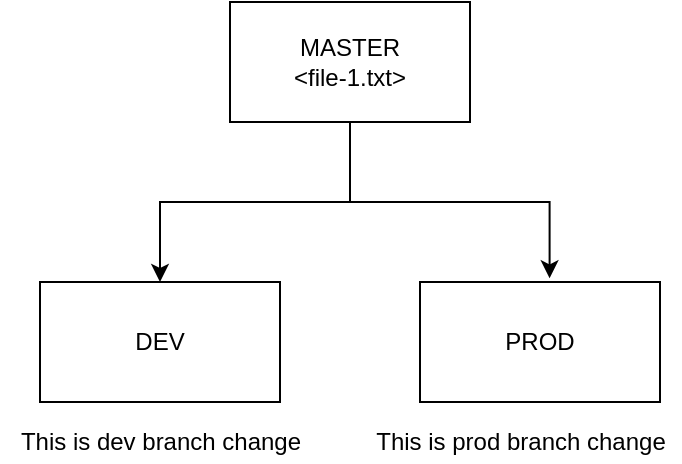 <mxfile version="16.4.1" type="device" pages="17"><diagram id="4E_70My7d6g9NK78PcHH" name="Page-1"><mxGraphModel dx="1209" dy="671" grid="1" gridSize="10" guides="1" tooltips="1" connect="1" arrows="1" fold="1" page="1" pageScale="1" pageWidth="850" pageHeight="1100" math="0" shadow="0"><root><mxCell id="0"/><mxCell id="1" parent="0"/><mxCell id="bFso34Y_ZqgsAWDfxl1j-3" value="" style="edgeStyle=orthogonalEdgeStyle;rounded=0;orthogonalLoop=1;jettySize=auto;html=1;" parent="1" source="bFso34Y_ZqgsAWDfxl1j-1" target="bFso34Y_ZqgsAWDfxl1j-2" edge="1"><mxGeometry relative="1" as="geometry"/></mxCell><mxCell id="bFso34Y_ZqgsAWDfxl1j-5" style="edgeStyle=orthogonalEdgeStyle;rounded=0;orthogonalLoop=1;jettySize=auto;html=1;exitX=0.5;exitY=1;exitDx=0;exitDy=0;entryX=0.54;entryY=-0.031;entryDx=0;entryDy=0;entryPerimeter=0;" parent="1" source="bFso34Y_ZqgsAWDfxl1j-1" target="bFso34Y_ZqgsAWDfxl1j-4" edge="1"><mxGeometry relative="1" as="geometry"/></mxCell><mxCell id="bFso34Y_ZqgsAWDfxl1j-1" value="MASTER&lt;br&gt;&amp;lt;file-1.txt&amp;gt;" style="rounded=0;whiteSpace=wrap;html=1;" parent="1" vertex="1"><mxGeometry x="365" y="200" width="120" height="60" as="geometry"/></mxCell><mxCell id="bFso34Y_ZqgsAWDfxl1j-2" value="DEV" style="rounded=0;whiteSpace=wrap;html=1;" parent="1" vertex="1"><mxGeometry x="270" y="340" width="120" height="60" as="geometry"/></mxCell><mxCell id="bFso34Y_ZqgsAWDfxl1j-4" value="PROD" style="rounded=0;whiteSpace=wrap;html=1;" parent="1" vertex="1"><mxGeometry x="460" y="340" width="120" height="60" as="geometry"/></mxCell><mxCell id="bFso34Y_ZqgsAWDfxl1j-6" value="This is dev branch change" style="text;html=1;align=center;verticalAlign=middle;resizable=0;points=[];autosize=1;strokeColor=none;fillColor=none;" parent="1" vertex="1"><mxGeometry x="250" y="410" width="160" height="20" as="geometry"/></mxCell><mxCell id="bFso34Y_ZqgsAWDfxl1j-7" value="This is prod branch change" style="text;html=1;align=center;verticalAlign=middle;resizable=0;points=[];autosize=1;strokeColor=none;fillColor=none;" parent="1" vertex="1"><mxGeometry x="430" y="410" width="160" height="20" as="geometry"/></mxCell></root></mxGraphModel></diagram><diagram id="YTaY3nR6_ttzyCzk-ALo" name="Page-2"><mxGraphModel dx="834" dy="463" grid="1" gridSize="10" guides="1" tooltips="1" connect="1" arrows="1" fold="1" page="1" pageScale="1" pageWidth="850" pageHeight="1100" math="0" shadow="0"><root><mxCell id="aFvSFuvmBtrF0vBMm6oc-0"/><mxCell id="aFvSFuvmBtrF0vBMm6oc-1" parent="aFvSFuvmBtrF0vBMm6oc-0"/><mxCell id="aFvSFuvmBtrF0vBMm6oc-4" value="" style="edgeStyle=orthogonalEdgeStyle;rounded=0;orthogonalLoop=1;jettySize=auto;html=1;" edge="1" parent="aFvSFuvmBtrF0vBMm6oc-1" source="aFvSFuvmBtrF0vBMm6oc-2" target="aFvSFuvmBtrF0vBMm6oc-3"><mxGeometry relative="1" as="geometry"/></mxCell><mxCell id="aFvSFuvmBtrF0vBMm6oc-2" value="TypeScript" style="rounded=0;whiteSpace=wrap;html=1;" vertex="1" parent="aFvSFuvmBtrF0vBMm6oc-1"><mxGeometry x="150" y="230" width="120" height="60" as="geometry"/></mxCell><mxCell id="aFvSFuvmBtrF0vBMm6oc-6" value="" style="edgeStyle=orthogonalEdgeStyle;rounded=0;orthogonalLoop=1;jettySize=auto;html=1;" edge="1" parent="aFvSFuvmBtrF0vBMm6oc-1" source="aFvSFuvmBtrF0vBMm6oc-3" target="aFvSFuvmBtrF0vBMm6oc-5"><mxGeometry relative="1" as="geometry"/></mxCell><mxCell id="aFvSFuvmBtrF0vBMm6oc-3" value="JavaScript" style="rounded=0;whiteSpace=wrap;html=1;" vertex="1" parent="aFvSFuvmBtrF0vBMm6oc-1"><mxGeometry x="550" y="230" width="120" height="60" as="geometry"/></mxCell><mxCell id="aFvSFuvmBtrF0vBMm6oc-5" value="Browsers / NRE" style="ellipse;whiteSpace=wrap;html=1;rounded=0;" vertex="1" parent="aFvSFuvmBtrF0vBMm6oc-1"><mxGeometry x="550" y="370" width="120" height="60" as="geometry"/></mxCell><mxCell id="aFvSFuvmBtrF0vBMm6oc-7" value="typescript compiler" style="text;html=1;align=center;verticalAlign=middle;resizable=0;points=[];autosize=1;strokeColor=none;fillColor=none;" vertex="1" parent="aFvSFuvmBtrF0vBMm6oc-1"><mxGeometry x="330" y="280" width="120" height="20" as="geometry"/></mxCell><mxCell id="aFvSFuvmBtrF0vBMm6oc-8" value="&lt;font style=&quot;font-size: 15px&quot;&gt;npm i typescript -g&lt;/font&gt;" style="text;html=1;align=center;verticalAlign=middle;resizable=0;points=[];autosize=1;strokeColor=none;fillColor=none;" vertex="1" parent="aFvSFuvmBtrF0vBMm6oc-1"><mxGeometry x="170" y="410" width="140" height="20" as="geometry"/></mxCell></root></mxGraphModel></diagram><diagram id="zy0LJq4h9Q3uL0Sq9GtY" name="Page-3"><mxGraphModel dx="834" dy="463" grid="1" gridSize="10" guides="1" tooltips="1" connect="1" arrows="1" fold="1" page="1" pageScale="1" pageWidth="850" pageHeight="1100" math="0" shadow="0"><root><mxCell id="gDp69_fpbSGiw0mu7878-0"/><mxCell id="gDp69_fpbSGiw0mu7878-1" parent="gDp69_fpbSGiw0mu7878-0"/><mxCell id="gDp69_fpbSGiw0mu7878-13" style="edgeStyle=orthogonalEdgeStyle;rounded=0;orthogonalLoop=1;jettySize=auto;html=1;exitX=1;exitY=0.25;exitDx=0;exitDy=0;entryX=0;entryY=0.25;entryDx=0;entryDy=0;" edge="1" parent="gDp69_fpbSGiw0mu7878-1" source="gDp69_fpbSGiw0mu7878-2" target="gDp69_fpbSGiw0mu7878-4"><mxGeometry relative="1" as="geometry"/></mxCell><mxCell id="gDp69_fpbSGiw0mu7878-2" value="HTML, CSS, JS&lt;br&gt;React&lt;br&gt;Angular&lt;br&gt;Vue&lt;br&gt;Ember" style="rounded=0;whiteSpace=wrap;html=1;fillColor=#ffe6cc;strokeColor=#d79b00;" vertex="1" parent="gDp69_fpbSGiw0mu7878-1"><mxGeometry x="100" y="300" width="120" height="100" as="geometry"/></mxCell><mxCell id="gDp69_fpbSGiw0mu7878-3" value="Client-Side" style="text;html=1;align=center;verticalAlign=middle;resizable=0;points=[];autosize=1;strokeColor=none;fillColor=none;" vertex="1" parent="gDp69_fpbSGiw0mu7878-1"><mxGeometry x="125" y="420" width="70" height="20" as="geometry"/></mxCell><mxCell id="gDp69_fpbSGiw0mu7878-14" style="edgeStyle=orthogonalEdgeStyle;rounded=0;orthogonalLoop=1;jettySize=auto;html=1;exitX=1;exitY=0.25;exitDx=0;exitDy=0;entryX=0;entryY=0;entryDx=0;entryDy=27.5;entryPerimeter=0;" edge="1" parent="gDp69_fpbSGiw0mu7878-1" source="gDp69_fpbSGiw0mu7878-4" target="gDp69_fpbSGiw0mu7878-12"><mxGeometry relative="1" as="geometry"/></mxCell><mxCell id="gDp69_fpbSGiw0mu7878-16" style="edgeStyle=orthogonalEdgeStyle;rounded=0;orthogonalLoop=1;jettySize=auto;html=1;exitX=0;exitY=0.75;exitDx=0;exitDy=0;" edge="1" parent="gDp69_fpbSGiw0mu7878-1" source="gDp69_fpbSGiw0mu7878-4" target="gDp69_fpbSGiw0mu7878-2"><mxGeometry relative="1" as="geometry"><Array as="points"><mxPoint x="310" y="405"/><mxPoint x="310" y="380"/></Array></mxGeometry></mxCell><mxCell id="gDp69_fpbSGiw0mu7878-4" value="" style="rounded=0;whiteSpace=wrap;html=1;fillColor=#dae8fc;strokeColor=#6c8ebf;" vertex="1" parent="gDp69_fpbSGiw0mu7878-1"><mxGeometry x="400" y="240" width="160" height="220" as="geometry"/></mxCell><mxCell id="gDp69_fpbSGiw0mu7878-5" value="Server-Side" style="text;html=1;align=center;verticalAlign=middle;resizable=0;points=[];autosize=1;strokeColor=none;fillColor=none;" vertex="1" parent="gDp69_fpbSGiw0mu7878-1"><mxGeometry x="440" y="510" width="80" height="20" as="geometry"/></mxCell><mxCell id="gDp69_fpbSGiw0mu7878-6" value="Node Platform" style="text;html=1;align=center;verticalAlign=middle;resizable=0;points=[];autosize=1;strokeColor=none;fillColor=none;" vertex="1" parent="gDp69_fpbSGiw0mu7878-1"><mxGeometry x="435" y="470" width="90" height="20" as="geometry"/></mxCell><mxCell id="gDp69_fpbSGiw0mu7878-7" value="" style="rounded=0;whiteSpace=wrap;html=1;fillColor=#d5e8d4;strokeColor=#82b366;" vertex="1" parent="gDp69_fpbSGiw0mu7878-1"><mxGeometry x="425" y="250" width="110" height="180" as="geometry"/></mxCell><mxCell id="gDp69_fpbSGiw0mu7878-8" value="" style="rounded=0;whiteSpace=wrap;html=1;" vertex="1" parent="gDp69_fpbSGiw0mu7878-1"><mxGeometry x="440" y="260" width="80" height="30" as="geometry"/></mxCell><mxCell id="gDp69_fpbSGiw0mu7878-9" value="" style="rounded=0;whiteSpace=wrap;html=1;" vertex="1" parent="gDp69_fpbSGiw0mu7878-1"><mxGeometry x="440" y="300" width="80" height="30" as="geometry"/></mxCell><mxCell id="gDp69_fpbSGiw0mu7878-10" value="" style="rounded=0;whiteSpace=wrap;html=1;" vertex="1" parent="gDp69_fpbSGiw0mu7878-1"><mxGeometry x="440" y="340" width="80" height="30" as="geometry"/></mxCell><mxCell id="gDp69_fpbSGiw0mu7878-11" value="" style="rounded=0;whiteSpace=wrap;html=1;" vertex="1" parent="gDp69_fpbSGiw0mu7878-1"><mxGeometry x="440" y="380" width="80" height="30" as="geometry"/></mxCell><mxCell id="gDp69_fpbSGiw0mu7878-15" style="edgeStyle=orthogonalEdgeStyle;rounded=0;orthogonalLoop=1;jettySize=auto;html=1;exitX=0;exitY=1;exitDx=0;exitDy=-15;exitPerimeter=0;entryX=1;entryY=0.75;entryDx=0;entryDy=0;" edge="1" parent="gDp69_fpbSGiw0mu7878-1" source="gDp69_fpbSGiw0mu7878-12" target="gDp69_fpbSGiw0mu7878-4"><mxGeometry relative="1" as="geometry"/></mxCell><mxCell id="gDp69_fpbSGiw0mu7878-12" value="" style="shape=cylinder3;whiteSpace=wrap;html=1;boundedLbl=1;backgroundOutline=1;size=15;fillColor=#f8cecc;strokeColor=#b85450;" vertex="1" parent="gDp69_fpbSGiw0mu7878-1"><mxGeometry x="720" y="300" width="60" height="80" as="geometry"/></mxCell><mxCell id="gDp69_fpbSGiw0mu7878-17" value="" style="endArrow=none;dashed=1;html=1;rounded=0;" edge="1" parent="gDp69_fpbSGiw0mu7878-1"><mxGeometry width="50" height="50" relative="1" as="geometry"><mxPoint x="280" y="480" as="sourcePoint"/><mxPoint x="280" y="220" as="targetPoint"/></mxGeometry></mxCell><mxCell id="gDp69_fpbSGiw0mu7878-18" value="Angular" style="text;html=1;align=center;verticalAlign=middle;resizable=0;points=[];autosize=1;strokeColor=none;fillColor=none;" vertex="1" parent="gDp69_fpbSGiw0mu7878-1"><mxGeometry x="120" y="250" width="60" height="20" as="geometry"/></mxCell><mxCell id="gDp69_fpbSGiw0mu7878-19" value="Node, Express" style="text;html=1;align=center;verticalAlign=middle;resizable=0;points=[];autosize=1;strokeColor=none;fillColor=none;" vertex="1" parent="gDp69_fpbSGiw0mu7878-1"><mxGeometry x="425" y="210" width="90" height="20" as="geometry"/></mxCell><mxCell id="gDp69_fpbSGiw0mu7878-20" value="MongoDB" style="text;html=1;align=center;verticalAlign=middle;resizable=0;points=[];autosize=1;strokeColor=none;fillColor=none;" vertex="1" parent="gDp69_fpbSGiw0mu7878-1"><mxGeometry x="695" y="270" width="70" height="20" as="geometry"/></mxCell><mxCell id="gDp69_fpbSGiw0mu7878-21" value="Full Stack App - MEAN / MERN / MEVN" style="text;strokeColor=none;fillColor=none;html=1;fontSize=24;fontStyle=1;verticalAlign=middle;align=center;" vertex="1" parent="gDp69_fpbSGiw0mu7878-1"><mxGeometry x="405" y="100" width="100" height="40" as="geometry"/></mxCell></root></mxGraphModel></diagram><diagram id="8vOIpLSPJrrSmewRECZe" name="Page-4"><mxGraphModel dx="834" dy="463" grid="1" gridSize="10" guides="1" tooltips="1" connect="1" arrows="1" fold="1" page="1" pageScale="1" pageWidth="850" pageHeight="1100" math="0" shadow="0"><root><mxCell id="HyKBdsO9V3oKy1iR72kh-0"/><mxCell id="HyKBdsO9V3oKy1iR72kh-1" parent="HyKBdsO9V3oKy1iR72kh-0"/><mxCell id="HyKBdsO9V3oKy1iR72kh-4" value="" style="edgeStyle=orthogonalEdgeStyle;rounded=0;orthogonalLoop=1;jettySize=auto;html=1;fontSize=16;" edge="1" parent="HyKBdsO9V3oKy1iR72kh-1" source="HyKBdsO9V3oKy1iR72kh-2" target="HyKBdsO9V3oKy1iR72kh-3"><mxGeometry relative="1" as="geometry"/></mxCell><mxCell id="HyKBdsO9V3oKy1iR72kh-2" value="ng serve" style="text;html=1;align=center;verticalAlign=middle;resizable=0;points=[];autosize=1;strokeColor=none;fillColor=none;fontSize=16;fontStyle=1" vertex="1" parent="HyKBdsO9V3oKy1iR72kh-1"><mxGeometry x="38" y="230" width="80" height="20" as="geometry"/></mxCell><mxCell id="HyKBdsO9V3oKy1iR72kh-6" value="" style="edgeStyle=orthogonalEdgeStyle;rounded=0;orthogonalLoop=1;jettySize=auto;html=1;fontSize=16;" edge="1" parent="HyKBdsO9V3oKy1iR72kh-1" source="HyKBdsO9V3oKy1iR72kh-3" target="HyKBdsO9V3oKy1iR72kh-5"><mxGeometry relative="1" as="geometry"><Array as="points"><mxPoint x="458" y="240"/><mxPoint x="458" y="240"/></Array></mxGeometry></mxCell><mxCell id="HyKBdsO9V3oKy1iR72kh-3" value="Starts Webpack-dev-server" style="text;html=1;align=center;verticalAlign=middle;resizable=0;points=[];autosize=1;strokeColor=none;fillColor=none;fontSize=16;" vertex="1" parent="HyKBdsO9V3oKy1iR72kh-1"><mxGeometry x="173" y="230" width="210" height="20" as="geometry"/></mxCell><mxCell id="HyKBdsO9V3oKy1iR72kh-8" value="" style="edgeStyle=orthogonalEdgeStyle;rounded=0;orthogonalLoop=1;jettySize=auto;html=1;fontSize=16;" edge="1" parent="HyKBdsO9V3oKy1iR72kh-1" source="HyKBdsO9V3oKy1iR72kh-5" target="HyKBdsO9V3oKy1iR72kh-7"><mxGeometry relative="1" as="geometry"/></mxCell><mxCell id="HyKBdsO9V3oKy1iR72kh-5" value="loads index.html" style="text;html=1;align=center;verticalAlign=middle;resizable=0;points=[];autosize=1;strokeColor=none;fillColor=none;fontSize=16;" vertex="1" parent="HyKBdsO9V3oKy1iR72kh-1"><mxGeometry x="503" y="230" width="130" height="20" as="geometry"/></mxCell><mxCell id="HyKBdsO9V3oKy1iR72kh-10" value="" style="edgeStyle=orthogonalEdgeStyle;rounded=0;orthogonalLoop=1;jettySize=auto;html=1;fontSize=16;" edge="1" parent="HyKBdsO9V3oKy1iR72kh-1" source="HyKBdsO9V3oKy1iR72kh-7" target="HyKBdsO9V3oKy1iR72kh-9"><mxGeometry relative="1" as="geometry"/></mxCell><mxCell id="HyKBdsO9V3oKy1iR72kh-7" value="main.ts" style="text;html=1;align=center;verticalAlign=middle;resizable=0;points=[];autosize=1;strokeColor=none;fillColor=none;fontSize=16;" vertex="1" parent="HyKBdsO9V3oKy1iR72kh-1"><mxGeometry x="743" y="230" width="70" height="20" as="geometry"/></mxCell><mxCell id="HyKBdsO9V3oKy1iR72kh-12" value="" style="edgeStyle=orthogonalEdgeStyle;rounded=0;orthogonalLoop=1;jettySize=auto;html=1;fontSize=16;" edge="1" parent="HyKBdsO9V3oKy1iR72kh-1" source="HyKBdsO9V3oKy1iR72kh-9" target="HyKBdsO9V3oKy1iR72kh-11"><mxGeometry relative="1" as="geometry"/></mxCell><mxCell id="HyKBdsO9V3oKy1iR72kh-9" value="loads Root Module&lt;br&gt;&amp;lt;AppModule&amp;gt;" style="text;html=1;align=center;verticalAlign=middle;resizable=0;points=[];autosize=1;strokeColor=none;fillColor=none;fontSize=16;" vertex="1" parent="HyKBdsO9V3oKy1iR72kh-1"><mxGeometry x="703" y="320" width="150" height="40" as="geometry"/></mxCell><mxCell id="HyKBdsO9V3oKy1iR72kh-14" value="" style="edgeStyle=orthogonalEdgeStyle;rounded=0;orthogonalLoop=1;jettySize=auto;html=1;fontSize=16;" edge="1" parent="HyKBdsO9V3oKy1iR72kh-1" source="HyKBdsO9V3oKy1iR72kh-11" target="HyKBdsO9V3oKy1iR72kh-13"><mxGeometry relative="1" as="geometry"/></mxCell><mxCell id="HyKBdsO9V3oKy1iR72kh-11" value="bootstraps Root Component&lt;br&gt;&amp;lt;AppComponent&amp;gt;" style="text;html=1;align=center;verticalAlign=middle;resizable=0;points=[];autosize=1;strokeColor=none;fillColor=none;fontSize=16;" vertex="1" parent="HyKBdsO9V3oKy1iR72kh-1"><mxGeometry x="438" y="320" width="220" height="40" as="geometry"/></mxCell><mxCell id="HyKBdsO9V3oKy1iR72kh-13" value="AppComponent&lt;br&gt;&amp;lt;app-root&amp;gt;&amp;lt;/app-root&amp;gt;&lt;br&gt;loads the component template (.html) &lt;br&gt;and styles (.css)" style="text;html=1;align=center;verticalAlign=middle;resizable=0;points=[];autosize=1;strokeColor=none;fillColor=none;fontSize=16;" vertex="1" parent="HyKBdsO9V3oKy1iR72kh-1"><mxGeometry x="108" y="300" width="280" height="80" as="geometry"/></mxCell><mxCell id="HyKBdsO9V3oKy1iR72kh-15" value="Angular Bootstrap Process" style="text;strokeColor=none;fillColor=none;html=1;fontSize=24;fontStyle=1;verticalAlign=middle;align=center;" vertex="1" parent="HyKBdsO9V3oKy1iR72kh-1"><mxGeometry x="375" y="110" width="100" height="40" as="geometry"/></mxCell><mxCell id="HyKBdsO9V3oKy1iR72kh-16" value="&amp;lt;app-root&amp;gt;" style="text;html=1;align=center;verticalAlign=middle;resizable=0;points=[];autosize=1;strokeColor=none;fillColor=none;fontSize=16;" vertex="1" parent="HyKBdsO9V3oKy1iR72kh-1"><mxGeometry x="523" y="250" width="90" height="20" as="geometry"/></mxCell><mxCell id="HyKBdsO9V3oKy1iR72kh-17" value="" style="rounded=0;whiteSpace=wrap;html=1;fontSize=16;fillColor=#dae8fc;strokeColor=#6c8ebf;" vertex="1" parent="HyKBdsO9V3oKy1iR72kh-1"><mxGeometry x="280" y="490" width="210" height="290" as="geometry"/></mxCell><mxCell id="HyKBdsO9V3oKy1iR72kh-18" value="index.html" style="text;html=1;align=center;verticalAlign=middle;resizable=0;points=[];autosize=1;strokeColor=none;fillColor=none;fontSize=16;" vertex="1" parent="HyKBdsO9V3oKy1iR72kh-1"><mxGeometry x="325" y="470" width="90" height="20" as="geometry"/></mxCell><mxCell id="HyKBdsO9V3oKy1iR72kh-19" value="&amp;lt;app-root&amp;gt;" style="rounded=0;whiteSpace=wrap;html=1;fontSize=16;fillColor=#d5e8d4;strokeColor=#82b366;" vertex="1" parent="HyKBdsO9V3oKy1iR72kh-1"><mxGeometry x="295" y="520" width="175" height="220" as="geometry"/></mxCell><mxCell id="HyKBdsO9V3oKy1iR72kh-20" value="&amp;lt;app-users&amp;gt;" style="rounded=0;whiteSpace=wrap;html=1;fontSize=16;fillColor=#f8cecc;strokeColor=#b85450;" vertex="1" parent="HyKBdsO9V3oKy1iR72kh-1"><mxGeometry x="318" y="540" width="129" height="90" as="geometry"/></mxCell><mxCell id="j5Gn2DJHdrXGmrLT_59Y-0" value="" style="rounded=0;whiteSpace=wrap;html=1;fontSize=16;fillColor=#fff2cc;strokeColor=#d6b656;" vertex="1" parent="HyKBdsO9V3oKy1iR72kh-1"><mxGeometry x="347.5" y="550" width="70" height="20" as="geometry"/></mxCell><mxCell id="j5Gn2DJHdrXGmrLT_59Y-1" value="" style="rounded=0;whiteSpace=wrap;html=1;fontSize=16;fillColor=#fff2cc;strokeColor=#d6b656;" vertex="1" parent="HyKBdsO9V3oKy1iR72kh-1"><mxGeometry x="350" y="600" width="70" height="20" as="geometry"/></mxCell></root></mxGraphModel></diagram><diagram id="gL0GN7cNJGr3xbO3cOt6" name="Page-5"><mxGraphModel dx="1209" dy="671" grid="1" gridSize="10" guides="1" tooltips="1" connect="1" arrows="1" fold="1" page="1" pageScale="1" pageWidth="850" pageHeight="1100" math="0" shadow="0"><root><mxCell id="IzstFO85rSDPY03UvNLc-0"/><mxCell id="IzstFO85rSDPY03UvNLc-1" parent="IzstFO85rSDPY03UvNLc-0"/><mxCell id="IzstFO85rSDPY03UvNLc-6" style="edgeStyle=orthogonalEdgeStyle;rounded=0;orthogonalLoop=1;jettySize=auto;html=1;exitX=0.5;exitY=1;exitDx=0;exitDy=0;entryX=0.5;entryY=0;entryDx=0;entryDy=0;fontSize=16;" edge="1" parent="IzstFO85rSDPY03UvNLc-1" source="IzstFO85rSDPY03UvNLc-2" target="IzstFO85rSDPY03UvNLc-4"><mxGeometry relative="1" as="geometry"/></mxCell><mxCell id="IzstFO85rSDPY03UvNLc-7" style="edgeStyle=orthogonalEdgeStyle;rounded=0;orthogonalLoop=1;jettySize=auto;html=1;exitX=0.5;exitY=1;exitDx=0;exitDy=0;fontSize=16;" edge="1" parent="IzstFO85rSDPY03UvNLc-1" source="IzstFO85rSDPY03UvNLc-2" target="IzstFO85rSDPY03UvNLc-5"><mxGeometry relative="1" as="geometry"/></mxCell><mxCell id="IzstFO85rSDPY03UvNLc-2" value="SD 01" style="rounded=0;whiteSpace=wrap;html=1;fontSize=16;" vertex="1" parent="IzstFO85rSDPY03UvNLc-1"><mxGeometry x="240" y="330" width="120" height="60" as="geometry"/></mxCell><mxCell id="IzstFO85rSDPY03UvNLc-3" value="SD 02" style="rounded=0;whiteSpace=wrap;html=1;fontSize=16;fillColor=#f8cecc;strokeColor=#b85450;" vertex="1" parent="IzstFO85rSDPY03UvNLc-1"><mxGeometry x="450" y="330" width="120" height="60" as="geometry"/></mxCell><mxCell id="IzstFO85rSDPY03UvNLc-4" value="SD 03" style="rounded=0;whiteSpace=wrap;html=1;fontSize=16;fillColor=#dae8fc;strokeColor=#6c8ebf;" vertex="1" parent="IzstFO85rSDPY03UvNLc-1"><mxGeometry x="129" y="460" width="120" height="60" as="geometry"/></mxCell><mxCell id="IzstFO85rSDPY03UvNLc-5" value="SD 04" style="rounded=0;whiteSpace=wrap;html=1;fontSize=16;fillColor=#f8cecc;strokeColor=#b85450;" vertex="1" parent="IzstFO85rSDPY03UvNLc-1"><mxGeometry x="339" y="460" width="120" height="60" as="geometry"/></mxCell><mxCell id="IzstFO85rSDPY03UvNLc-9" style="edgeStyle=orthogonalEdgeStyle;rounded=0;orthogonalLoop=1;jettySize=auto;html=1;exitX=0.5;exitY=1;exitDx=0;exitDy=0;fontSize=16;entryX=0.5;entryY=0;entryDx=0;entryDy=0;" edge="1" parent="IzstFO85rSDPY03UvNLc-1" source="IzstFO85rSDPY03UvNLc-8" target="IzstFO85rSDPY03UvNLc-2"><mxGeometry relative="1" as="geometry"><mxPoint x="310" y="320" as="targetPoint"/></mxGeometry></mxCell><mxCell id="IzstFO85rSDPY03UvNLc-10" style="edgeStyle=orthogonalEdgeStyle;rounded=0;orthogonalLoop=1;jettySize=auto;html=1;exitX=0.5;exitY=1;exitDx=0;exitDy=0;entryX=0.568;entryY=0.026;entryDx=0;entryDy=0;entryPerimeter=0;fontSize=16;" edge="1" parent="IzstFO85rSDPY03UvNLc-1" source="IzstFO85rSDPY03UvNLc-8" target="IzstFO85rSDPY03UvNLc-3"><mxGeometry relative="1" as="geometry"/></mxCell><mxCell id="IzstFO85rSDPY03UvNLc-14" value="" style="edgeStyle=orthogonalEdgeStyle;rounded=0;orthogonalLoop=1;jettySize=auto;html=1;fontSize=16;" edge="1" parent="IzstFO85rSDPY03UvNLc-1" source="IzstFO85rSDPY03UvNLc-8" target="IzstFO85rSDPY03UvNLc-13"><mxGeometry relative="1" as="geometry"/></mxCell><mxCell id="IzstFO85rSDPY03UvNLc-8" value="Actual DOM" style="rounded=0;whiteSpace=wrap;html=1;fontSize=16;" vertex="1" parent="IzstFO85rSDPY03UvNLc-1"><mxGeometry x="339" y="150" width="120" height="60" as="geometry"/></mxCell><mxCell id="IzstFO85rSDPY03UvNLc-11" value="encapsulate CSS, Class, Template" style="text;html=1;align=center;verticalAlign=middle;resizable=0;points=[];autosize=1;strokeColor=none;fillColor=none;fontSize=16;" vertex="1" parent="IzstFO85rSDPY03UvNLc-1"><mxGeometry x="50" y="540" width="260" height="20" as="geometry"/></mxCell><mxCell id="IzstFO85rSDPY03UvNLc-12" style="edgeStyle=orthogonalEdgeStyle;rounded=0;orthogonalLoop=1;jettySize=auto;html=1;exitX=0.75;exitY=1;exitDx=0;exitDy=0;entryX=0.675;entryY=0.833;entryDx=0;entryDy=0;entryPerimeter=0;fontSize=16;" edge="1" parent="IzstFO85rSDPY03UvNLc-1" source="IzstFO85rSDPY03UvNLc-4" target="IzstFO85rSDPY03UvNLc-4"><mxGeometry relative="1" as="geometry"/></mxCell><mxCell id="IzstFO85rSDPY03UvNLc-13" value="render on Browser" style="ellipse;whiteSpace=wrap;html=1;fontSize=16;rounded=0;" vertex="1" parent="IzstFO85rSDPY03UvNLc-1"><mxGeometry x="539" y="150" width="120" height="60" as="geometry"/></mxCell></root></mxGraphModel></diagram><diagram id="TFuCA3RIdMbTIkxddwsX" name="Page-6"><mxGraphModel dx="834" dy="463" grid="1" gridSize="10" guides="1" tooltips="1" connect="1" arrows="1" fold="1" page="1" pageScale="1" pageWidth="850" pageHeight="1100" math="0" shadow="0"><root><mxCell id="5mUE_lslXL6cx4GiHZrM-0"/><mxCell id="5mUE_lslXL6cx4GiHZrM-1" parent="5mUE_lslXL6cx4GiHZrM-0"/><mxCell id="5mUE_lslXL6cx4GiHZrM-5" style="edgeStyle=orthogonalEdgeStyle;rounded=0;orthogonalLoop=1;jettySize=auto;html=1;exitX=0.5;exitY=0;exitDx=0;exitDy=0;entryX=0.5;entryY=0;entryDx=0;entryDy=0;fontSize=16;" edge="1" parent="5mUE_lslXL6cx4GiHZrM-1" source="5mUE_lslXL6cx4GiHZrM-2" target="5mUE_lslXL6cx4GiHZrM-3"><mxGeometry relative="1" as="geometry"><Array as="points"><mxPoint x="245" y="189.97"/><mxPoint x="645" y="189.97"/></Array></mxGeometry></mxCell><mxCell id="5mUE_lslXL6cx4GiHZrM-2" value="Comp Class" style="rounded=0;whiteSpace=wrap;html=1;fontSize=16;" vertex="1" parent="5mUE_lslXL6cx4GiHZrM-1"><mxGeometry x="185" y="269.97" width="120" height="60" as="geometry"/></mxCell><mxCell id="5mUE_lslXL6cx4GiHZrM-7" style="edgeStyle=orthogonalEdgeStyle;rounded=0;orthogonalLoop=1;jettySize=auto;html=1;exitX=0.5;exitY=1;exitDx=0;exitDy=0;entryX=0.5;entryY=1;entryDx=0;entryDy=0;fontSize=16;" edge="1" parent="5mUE_lslXL6cx4GiHZrM-1" source="5mUE_lslXL6cx4GiHZrM-3" target="5mUE_lslXL6cx4GiHZrM-2"><mxGeometry relative="1" as="geometry"><Array as="points"><mxPoint x="645" y="419.97"/><mxPoint x="245" y="419.97"/></Array></mxGeometry></mxCell><mxCell id="5mUE_lslXL6cx4GiHZrM-3" value="Comp Template/ View" style="rounded=0;whiteSpace=wrap;html=1;fontSize=16;" vertex="1" parent="5mUE_lslXL6cx4GiHZrM-1"><mxGeometry x="585" y="269.97" width="120" height="60" as="geometry"/></mxCell><mxCell id="5mUE_lslXL6cx4GiHZrM-4" value="Model" style="text;html=1;align=center;verticalAlign=middle;resizable=0;points=[];autosize=1;strokeColor=none;fillColor=none;fontSize=16;" vertex="1" parent="5mUE_lslXL6cx4GiHZrM-1"><mxGeometry x="105" y="289.97" width="60" height="20" as="geometry"/></mxCell><mxCell id="5mUE_lslXL6cx4GiHZrM-6" value="[ Property Binding ] / {{ ngExpr }}" style="text;html=1;align=center;verticalAlign=middle;resizable=0;points=[];autosize=1;strokeColor=none;fillColor=none;fontSize=16;" vertex="1" parent="5mUE_lslXL6cx4GiHZrM-1"><mxGeometry x="305" y="209.97" width="250" height="20" as="geometry"/></mxCell><mxCell id="5mUE_lslXL6cx4GiHZrM-8" value="( Event Binding )" style="text;html=1;align=center;verticalAlign=middle;resizable=0;points=[];autosize=1;strokeColor=none;fillColor=none;fontSize=16;" vertex="1" parent="5mUE_lslXL6cx4GiHZrM-1"><mxGeometry x="380" y="379.97" width="130" height="20" as="geometry"/></mxCell><mxCell id="5mUE_lslXL6cx4GiHZrM-9" value="&lt;h1&gt;2 way data binding&lt;/h1&gt;&lt;div&gt;- Property Binding + Event Binding&lt;/div&gt;&lt;div&gt;&lt;br&gt;&lt;/div&gt;&lt;div&gt;- Banana in the box - [ ( ngModel ) ]&lt;/div&gt;" style="text;html=1;strokeColor=none;fillColor=none;spacing=5;spacingTop=-20;whiteSpace=wrap;overflow=hidden;rounded=0;fontSize=16;" vertex="1" parent="5mUE_lslXL6cx4GiHZrM-1"><mxGeometry x="265" y="469.97" width="480" height="170" as="geometry"/></mxCell><mxCell id="5mUE_lslXL6cx4GiHZrM-10" value="Data Binding Concept" style="text;strokeColor=none;fillColor=none;html=1;fontSize=24;fontStyle=1;verticalAlign=middle;align=center;" vertex="1" parent="5mUE_lslXL6cx4GiHZrM-1"><mxGeometry x="375" y="80" width="100" height="40" as="geometry"/></mxCell></root></mxGraphModel></diagram><diagram id="ZfIsqSEmeaAN-ajHry-y" name="Page-7"><mxGraphModel dx="834" dy="463" grid="1" gridSize="10" guides="1" tooltips="1" connect="1" arrows="1" fold="1" page="1" pageScale="1" pageWidth="850" pageHeight="1100" math="0" shadow="0"><root><mxCell id="xY8g0ui4C4QYG34sVfLf-0"/><mxCell id="xY8g0ui4C4QYG34sVfLf-1" parent="xY8g0ui4C4QYG34sVfLf-0"/><mxCell id="Q5GbJRy3EsOMMFtbbLJC-0" style="edgeStyle=orthogonalEdgeStyle;rounded=0;orthogonalLoop=1;jettySize=auto;html=1;exitX=0;exitY=0.5;exitDx=0;exitDy=0;entryX=-0.003;entryY=0.398;entryDx=0;entryDy=0;entryPerimeter=0;fontSize=16;" edge="1" parent="xY8g0ui4C4QYG34sVfLf-1" source="xY8g0ui4C4QYG34sVfLf-2" target="xY8g0ui4C4QYG34sVfLf-3"><mxGeometry relative="1" as="geometry"><Array as="points"><mxPoint x="320" y="280"/><mxPoint x="320" y="504"/></Array></mxGeometry></mxCell><mxCell id="xY8g0ui4C4QYG34sVfLf-2" value="Parent Comp" style="rounded=0;whiteSpace=wrap;html=1;fontSize=16;" vertex="1" parent="xY8g0ui4C4QYG34sVfLf-1"><mxGeometry x="365" y="250" width="120" height="60" as="geometry"/></mxCell><mxCell id="Q5GbJRy3EsOMMFtbbLJC-3" style="edgeStyle=orthogonalEdgeStyle;rounded=0;orthogonalLoop=1;jettySize=auto;html=1;exitX=1;exitY=0.5;exitDx=0;exitDy=0;entryX=1;entryY=0.5;entryDx=0;entryDy=0;fontSize=16;" edge="1" parent="xY8g0ui4C4QYG34sVfLf-1" source="xY8g0ui4C4QYG34sVfLf-3" target="xY8g0ui4C4QYG34sVfLf-2"><mxGeometry relative="1" as="geometry"><Array as="points"><mxPoint x="560" y="510"/><mxPoint x="560" y="280"/></Array></mxGeometry></mxCell><mxCell id="xY8g0ui4C4QYG34sVfLf-3" value="Child Comp" style="rounded=0;whiteSpace=wrap;html=1;fontSize=16;" vertex="1" parent="xY8g0ui4C4QYG34sVfLf-1"><mxGeometry x="365" y="480" width="120" height="60" as="geometry"/></mxCell><mxCell id="Q5GbJRy3EsOMMFtbbLJC-1" value="[ Property Binding ]" style="text;html=1;align=center;verticalAlign=middle;resizable=0;points=[];autosize=1;strokeColor=none;fillColor=none;fontSize=16;" vertex="1" parent="xY8g0ui4C4QYG34sVfLf-1"><mxGeometry x="145" y="280" width="150" height="20" as="geometry"/></mxCell><mxCell id="Q5GbJRy3EsOMMFtbbLJC-2" value="@Input()" style="text;html=1;align=center;verticalAlign=middle;resizable=0;points=[];autosize=1;strokeColor=none;fillColor=none;fontSize=16;" vertex="1" parent="xY8g0ui4C4QYG34sVfLf-1"><mxGeometry x="190" y="480" width="80" height="20" as="geometry"/></mxCell><mxCell id="Q5GbJRy3EsOMMFtbbLJC-4" value="( Event Binding )" style="text;html=1;align=center;verticalAlign=middle;resizable=0;points=[];autosize=1;strokeColor=none;fillColor=none;fontSize=16;" vertex="1" parent="xY8g0ui4C4QYG34sVfLf-1"><mxGeometry x="575" y="270" width="130" height="20" as="geometry"/></mxCell><mxCell id="Q5GbJRy3EsOMMFtbbLJC-5" value="EventEmitter" style="text;html=1;align=center;verticalAlign=middle;resizable=0;points=[];autosize=1;strokeColor=none;fillColor=none;fontSize=16;" vertex="1" parent="xY8g0ui4C4QYG34sVfLf-1"><mxGeometry x="585" y="530" width="110" height="20" as="geometry"/></mxCell><mxCell id="Q5GbJRy3EsOMMFtbbLJC-6" value="@Output()" style="text;html=1;align=center;verticalAlign=middle;resizable=0;points=[];autosize=1;strokeColor=none;fillColor=none;fontSize=16;" vertex="1" parent="xY8g0ui4C4QYG34sVfLf-1"><mxGeometry x="595" y="480" width="90" height="20" as="geometry"/></mxCell><mxCell id="Q5GbJRy3EsOMMFtbbLJC-7" value="ng-content - Formatted Data" style="text;html=1;align=center;verticalAlign=middle;resizable=0;points=[];autosize=1;strokeColor=none;fillColor=none;fontSize=16;" vertex="1" parent="xY8g0ui4C4QYG34sVfLf-1"><mxGeometry x="100" y="370" width="220" height="20" as="geometry"/></mxCell><mxCell id="aiHse2Y8pIJxWRoqIQmT-7" style="edgeStyle=orthogonalEdgeStyle;rounded=0;orthogonalLoop=1;jettySize=auto;html=1;exitX=0.5;exitY=1;exitDx=0;exitDy=0;fontSize=13;" edge="1" parent="xY8g0ui4C4QYG34sVfLf-1" source="aiHse2Y8pIJxWRoqIQmT-0" target="aiHse2Y8pIJxWRoqIQmT-1"><mxGeometry relative="1" as="geometry"/></mxCell><mxCell id="aiHse2Y8pIJxWRoqIQmT-8" style="edgeStyle=orthogonalEdgeStyle;rounded=0;orthogonalLoop=1;jettySize=auto;html=1;exitX=0.5;exitY=1;exitDx=0;exitDy=0;entryX=0.5;entryY=0;entryDx=0;entryDy=0;fontSize=13;" edge="1" parent="xY8g0ui4C4QYG34sVfLf-1" source="aiHse2Y8pIJxWRoqIQmT-0" target="aiHse2Y8pIJxWRoqIQmT-2"><mxGeometry relative="1" as="geometry"/></mxCell><mxCell id="aiHse2Y8pIJxWRoqIQmT-15" style="edgeStyle=orthogonalEdgeStyle;rounded=0;orthogonalLoop=1;jettySize=auto;html=1;exitX=1;exitY=0.5;exitDx=0;exitDy=0;entryX=1;entryY=0.5;entryDx=0;entryDy=0;fontSize=13;" edge="1" parent="xY8g0ui4C4QYG34sVfLf-1" source="aiHse2Y8pIJxWRoqIQmT-0" target="aiHse2Y8pIJxWRoqIQmT-2"><mxGeometry relative="1" as="geometry"/></mxCell><mxCell id="aiHse2Y8pIJxWRoqIQmT-0" value="" style="rounded=0;whiteSpace=wrap;html=1;fontSize=13;" vertex="1" parent="xY8g0ui4C4QYG34sVfLf-1"><mxGeometry x="365" y="700" width="120" height="60" as="geometry"/></mxCell><mxCell id="aiHse2Y8pIJxWRoqIQmT-9" style="edgeStyle=orthogonalEdgeStyle;rounded=0;orthogonalLoop=1;jettySize=auto;html=1;exitX=0.5;exitY=1;exitDx=0;exitDy=0;entryX=0.5;entryY=0;entryDx=0;entryDy=0;fontSize=13;" edge="1" parent="xY8g0ui4C4QYG34sVfLf-1" source="aiHse2Y8pIJxWRoqIQmT-1" target="aiHse2Y8pIJxWRoqIQmT-3"><mxGeometry relative="1" as="geometry"/></mxCell><mxCell id="aiHse2Y8pIJxWRoqIQmT-10" style="edgeStyle=orthogonalEdgeStyle;rounded=0;orthogonalLoop=1;jettySize=auto;html=1;exitX=0.5;exitY=1;exitDx=0;exitDy=0;entryX=0.552;entryY=0.009;entryDx=0;entryDy=0;entryPerimeter=0;fontSize=13;" edge="1" parent="xY8g0ui4C4QYG34sVfLf-1" source="aiHse2Y8pIJxWRoqIQmT-1" target="aiHse2Y8pIJxWRoqIQmT-4"><mxGeometry relative="1" as="geometry"/></mxCell><mxCell id="aiHse2Y8pIJxWRoqIQmT-14" style="edgeStyle=orthogonalEdgeStyle;rounded=0;orthogonalLoop=1;jettySize=auto;html=1;exitX=0;exitY=0.25;exitDx=0;exitDy=0;entryX=0;entryY=0.5;entryDx=0;entryDy=0;fontSize=13;" edge="1" parent="xY8g0ui4C4QYG34sVfLf-1" source="aiHse2Y8pIJxWRoqIQmT-1" target="aiHse2Y8pIJxWRoqIQmT-0"><mxGeometry relative="1" as="geometry"/></mxCell><mxCell id="aiHse2Y8pIJxWRoqIQmT-1" value="" style="rounded=0;whiteSpace=wrap;html=1;fontSize=13;" vertex="1" parent="xY8g0ui4C4QYG34sVfLf-1"><mxGeometry x="290" y="830" width="120" height="60" as="geometry"/></mxCell><mxCell id="aiHse2Y8pIJxWRoqIQmT-11" style="edgeStyle=orthogonalEdgeStyle;rounded=0;orthogonalLoop=1;jettySize=auto;html=1;exitX=0.5;exitY=1;exitDx=0;exitDy=0;entryX=0.409;entryY=0.021;entryDx=0;entryDy=0;entryPerimeter=0;fontSize=13;" edge="1" parent="xY8g0ui4C4QYG34sVfLf-1" source="aiHse2Y8pIJxWRoqIQmT-2" target="aiHse2Y8pIJxWRoqIQmT-5"><mxGeometry relative="1" as="geometry"/></mxCell><mxCell id="aiHse2Y8pIJxWRoqIQmT-12" style="edgeStyle=orthogonalEdgeStyle;rounded=0;orthogonalLoop=1;jettySize=auto;html=1;exitX=0.5;exitY=1;exitDx=0;exitDy=0;entryX=0.5;entryY=0;entryDx=0;entryDy=0;fontSize=13;" edge="1" parent="xY8g0ui4C4QYG34sVfLf-1" source="aiHse2Y8pIJxWRoqIQmT-2" target="aiHse2Y8pIJxWRoqIQmT-6"><mxGeometry relative="1" as="geometry"/></mxCell><mxCell id="aiHse2Y8pIJxWRoqIQmT-16" style="edgeStyle=orthogonalEdgeStyle;rounded=0;orthogonalLoop=1;jettySize=auto;html=1;exitX=1;exitY=0.75;exitDx=0;exitDy=0;entryX=0.836;entryY=-0.028;entryDx=0;entryDy=0;entryPerimeter=0;fontSize=13;" edge="1" parent="xY8g0ui4C4QYG34sVfLf-1" source="aiHse2Y8pIJxWRoqIQmT-2" target="aiHse2Y8pIJxWRoqIQmT-6"><mxGeometry relative="1" as="geometry"/></mxCell><mxCell id="aiHse2Y8pIJxWRoqIQmT-2" value="" style="rounded=0;whiteSpace=wrap;html=1;fontSize=13;" vertex="1" parent="xY8g0ui4C4QYG34sVfLf-1"><mxGeometry x="475" y="830" width="120" height="60" as="geometry"/></mxCell><mxCell id="aiHse2Y8pIJxWRoqIQmT-13" style="edgeStyle=orthogonalEdgeStyle;rounded=0;orthogonalLoop=1;jettySize=auto;html=1;exitX=0;exitY=0.5;exitDx=0;exitDy=0;entryX=0;entryY=0.5;entryDx=0;entryDy=0;fontSize=13;" edge="1" parent="xY8g0ui4C4QYG34sVfLf-1" source="aiHse2Y8pIJxWRoqIQmT-3" target="aiHse2Y8pIJxWRoqIQmT-1"><mxGeometry relative="1" as="geometry"/></mxCell><mxCell id="aiHse2Y8pIJxWRoqIQmT-3" value="" style="rounded=0;whiteSpace=wrap;html=1;fontSize=13;fillColor=#dae8fc;strokeColor=#6c8ebf;" vertex="1" parent="xY8g0ui4C4QYG34sVfLf-1"><mxGeometry x="160" y="950" width="120" height="60" as="geometry"/></mxCell><mxCell id="aiHse2Y8pIJxWRoqIQmT-4" value="" style="rounded=0;whiteSpace=wrap;html=1;fontSize=13;" vertex="1" parent="xY8g0ui4C4QYG34sVfLf-1"><mxGeometry x="345" y="950" width="120" height="60" as="geometry"/></mxCell><mxCell id="aiHse2Y8pIJxWRoqIQmT-5" value="" style="rounded=0;whiteSpace=wrap;html=1;fontSize=13;" vertex="1" parent="xY8g0ui4C4QYG34sVfLf-1"><mxGeometry x="500" y="950" width="120" height="60" as="geometry"/></mxCell><mxCell id="aiHse2Y8pIJxWRoqIQmT-6" value="" style="rounded=0;whiteSpace=wrap;html=1;fontSize=13;fillColor=#f8cecc;strokeColor=#b85450;" vertex="1" parent="xY8g0ui4C4QYG34sVfLf-1"><mxGeometry x="685" y="950" width="120" height="60" as="geometry"/></mxCell><mxCell id="aiHse2Y8pIJxWRoqIQmT-17" value="&lt;font style=&quot;font-size: 18px&quot;&gt;Services&lt;/font&gt;" style="text;html=1;align=center;verticalAlign=middle;resizable=0;points=[];autosize=1;strokeColor=none;fillColor=none;fontSize=13;" vertex="1" parent="xY8g0ui4C4QYG34sVfLf-1"><mxGeometry x="100" y="600" width="80" height="20" as="geometry"/></mxCell></root></mxGraphModel></diagram><diagram id="7tzGsHt9l53fxOqgmHgE" name="Page-8"><mxGraphModel dx="691" dy="383" grid="1" gridSize="10" guides="1" tooltips="1" connect="1" arrows="1" fold="1" page="1" pageScale="1" pageWidth="850" pageHeight="1100" math="0" shadow="0"><root><mxCell id="OTMZtQBkv69iZ2Q98iOm-0"/><mxCell id="OTMZtQBkv69iZ2Q98iOm-1" parent="OTMZtQBkv69iZ2Q98iOm-0"/><mxCell id="OTMZtQBkv69iZ2Q98iOm-2" value="" style="rounded=0;whiteSpace=wrap;html=1;fontSize=16;fillColor=#d5e8d4;strokeColor=#82b366;" vertex="1" parent="OTMZtQBkv69iZ2Q98iOm-1"><mxGeometry x="295" y="210" width="260" height="330" as="geometry"/></mxCell><mxCell id="OTMZtQBkv69iZ2Q98iOm-3" value="index.html" style="text;html=1;align=center;verticalAlign=middle;resizable=0;points=[];autosize=1;strokeColor=#82b366;fillColor=#d5e8d4;fontSize=16;" vertex="1" parent="OTMZtQBkv69iZ2Q98iOm-1"><mxGeometry x="600" y="220" width="90" height="20" as="geometry"/></mxCell><mxCell id="OTMZtQBkv69iZ2Q98iOm-4" value="" style="rounded=0;whiteSpace=wrap;html=1;fontSize=16;fillColor=#dae8fc;strokeColor=#6c8ebf;" vertex="1" parent="OTMZtQBkv69iZ2Q98iOm-1"><mxGeometry x="310" y="220" width="220" height="300" as="geometry"/></mxCell><mxCell id="OTMZtQBkv69iZ2Q98iOm-5" value="app-root" style="text;html=1;align=center;verticalAlign=middle;resizable=0;points=[];autosize=1;strokeColor=#6c8ebf;fillColor=#dae8fc;fontSize=16;" vertex="1" parent="OTMZtQBkv69iZ2Q98iOm-1"><mxGeometry x="610" y="260" width="80" height="20" as="geometry"/></mxCell><mxCell id="OTMZtQBkv69iZ2Q98iOm-6" value="" style="rounded=0;whiteSpace=wrap;html=1;fontSize=16;fillColor=#ffe6cc;strokeColor=#d79b00;" vertex="1" parent="OTMZtQBkv69iZ2Q98iOm-1"><mxGeometry x="320" y="240" width="200" height="240" as="geometry"/></mxCell><mxCell id="OTMZtQBkv69iZ2Q98iOm-7" value="app-notes" style="text;html=1;align=center;verticalAlign=middle;resizable=0;points=[];autosize=1;strokeColor=#d79b00;fillColor=#ffe6cc;fontSize=16;" vertex="1" parent="OTMZtQBkv69iZ2Q98iOm-1"><mxGeometry x="605" y="300" width="90" height="20" as="geometry"/></mxCell><mxCell id="OTMZtQBkv69iZ2Q98iOm-8" value="&lt;font style=&quot;font-size: 12px&quot;&gt;INSURANCE&lt;/font&gt;" style="rounded=0;whiteSpace=wrap;html=1;fontSize=16;fillColor=#f8cecc;strokeColor=#b85450;" vertex="1" parent="OTMZtQBkv69iZ2Q98iOm-1"><mxGeometry x="340" y="290" width="80" height="30" as="geometry"/></mxCell><mxCell id="OTMZtQBkv69iZ2Q98iOm-20" style="edgeStyle=orthogonalEdgeStyle;rounded=0;orthogonalLoop=1;jettySize=auto;html=1;exitX=0;exitY=0.5;exitDx=0;exitDy=0;entryX=0;entryY=0.5;entryDx=0;entryDy=0;fontSize=16;" edge="1" parent="OTMZtQBkv69iZ2Q98iOm-1" source="OTMZtQBkv69iZ2Q98iOm-10" target="OTMZtQBkv69iZ2Q98iOm-16"><mxGeometry relative="1" as="geometry"><Array as="points"><mxPoint x="260" y="325"/><mxPoint x="260" y="390"/></Array></mxGeometry></mxCell><mxCell id="OTMZtQBkv69iZ2Q98iOm-10" value="PLANTING" style="rounded=0;whiteSpace=wrap;html=1;fontSize=12;fillColor=#f8cecc;strokeColor=#b85450;" vertex="1" parent="OTMZtQBkv69iZ2Q98iOm-1"><mxGeometry x="340" y="330" width="80" height="30" as="geometry"/></mxCell><mxCell id="OTMZtQBkv69iZ2Q98iOm-12" value="app-note-item" style="text;html=1;align=center;verticalAlign=middle;resizable=0;points=[];autosize=1;strokeColor=#b85450;fillColor=#f8cecc;fontSize=16;" vertex="1" parent="OTMZtQBkv69iZ2Q98iOm-1"><mxGeometry x="595" y="340" width="110" height="20" as="geometry"/></mxCell><mxCell id="OTMZtQBkv69iZ2Q98iOm-15" value="GROCERY" style="rounded=0;whiteSpace=wrap;html=1;fontSize=12;fillColor=#f8cecc;strokeColor=#b85450;" vertex="1" parent="OTMZtQBkv69iZ2Q98iOm-1"><mxGeometry x="430" y="330" width="80" height="30" as="geometry"/></mxCell><mxCell id="OTMZtQBkv69iZ2Q98iOm-16" value="" style="rounded=0;whiteSpace=wrap;html=1;fontSize=12;fillColor=#e1d5e7;strokeColor=#9673a6;" vertex="1" parent="OTMZtQBkv69iZ2Q98iOm-1"><mxGeometry x="365" y="390" width="120" height="60" as="geometry"/></mxCell><mxCell id="OTMZtQBkv69iZ2Q98iOm-17" value="app-note-edit" style="text;html=1;align=center;verticalAlign=middle;resizable=0;points=[];autosize=1;strokeColor=#9673a6;fillColor=#e1d5e7;fontSize=16;" vertex="1" parent="OTMZtQBkv69iZ2Q98iOm-1"><mxGeometry x="595" y="380" width="110" height="20" as="geometry"/></mxCell><mxCell id="OTMZtQBkv69iZ2Q98iOm-18" value="DELETE" style="rounded=0;whiteSpace=wrap;html=1;fontSize=7;fillColor=#e51400;fontColor=#ffffff;strokeColor=#B20000;" vertex="1" parent="OTMZtQBkv69iZ2Q98iOm-1"><mxGeometry x="385" y="420" width="35" height="20" as="geometry"/></mxCell><mxCell id="OTMZtQBkv69iZ2Q98iOm-19" value="PLANTING" style="rounded=0;whiteSpace=wrap;html=1;fontSize=12;" vertex="1" parent="OTMZtQBkv69iZ2Q98iOm-1"><mxGeometry x="370" y="395" width="110" height="20" as="geometry"/></mxCell><mxCell id="OTMZtQBkv69iZ2Q98iOm-21" value="EDIT" style="rounded=0;whiteSpace=wrap;html=1;fontSize=7;fillColor=#f0a30a;fontColor=#000000;strokeColor=#BD7000;" vertex="1" parent="OTMZtQBkv69iZ2Q98iOm-1"><mxGeometry x="425" y="420" width="35" height="20" as="geometry"/></mxCell><mxCell id="aV5H8XZ82wjaqqMEaq9B-0" value="Add New Note" style="rounded=0;whiteSpace=wrap;html=1;fontSize=13;fillColor=#60a917;fontColor=#ffffff;strokeColor=#2D7600;" vertex="1" parent="OTMZtQBkv69iZ2Q98iOm-1"><mxGeometry x="360" y="250" width="120" height="20" as="geometry"/></mxCell><mxCell id="aV5H8XZ82wjaqqMEaq9B-1" value="SHOPPING" style="rounded=0;whiteSpace=wrap;html=1;fontSize=12;fillColor=#f8cecc;strokeColor=#b85450;" vertex="1" parent="OTMZtQBkv69iZ2Q98iOm-1"><mxGeometry x="430" y="290" width="80" height="30" as="geometry"/></mxCell></root></mxGraphModel></diagram><diagram id="bA5Sp7BRR0y6BFHdn4QO" name="Page-9"><mxGraphModel dx="834" dy="463" grid="1" gridSize="10" guides="1" tooltips="1" connect="1" arrows="1" fold="1" page="1" pageScale="1" pageWidth="850" pageHeight="1100" math="0" shadow="0"><root><mxCell id="H-5M8iwztapbxZE5iP46-0"/><mxCell id="H-5M8iwztapbxZE5iP46-1" parent="H-5M8iwztapbxZE5iP46-0"/><mxCell id="H-5M8iwztapbxZE5iP46-4" value="" style="edgeStyle=orthogonalEdgeStyle;rounded=0;orthogonalLoop=1;jettySize=auto;html=1;fontSize=13;" edge="1" parent="H-5M8iwztapbxZE5iP46-1" source="H-5M8iwztapbxZE5iP46-2" target="H-5M8iwztapbxZE5iP46-3"><mxGeometry relative="1" as="geometry"/></mxCell><mxCell id="H-5M8iwztapbxZE5iP46-6" style="edgeStyle=orthogonalEdgeStyle;rounded=0;orthogonalLoop=1;jettySize=auto;html=1;exitX=0.5;exitY=1;exitDx=0;exitDy=0;entryX=0.447;entryY=-0.014;entryDx=0;entryDy=0;entryPerimeter=0;fontSize=13;" edge="1" parent="H-5M8iwztapbxZE5iP46-1" source="H-5M8iwztapbxZE5iP46-2" target="H-5M8iwztapbxZE5iP46-5"><mxGeometry relative="1" as="geometry"/></mxCell><mxCell id="H-5M8iwztapbxZE5iP46-2" value="&lt;font style=&quot;font-size: 13px&quot;&gt;Directive&lt;/font&gt;" style="rounded=0;whiteSpace=wrap;html=1;fontSize=7;" vertex="1" parent="H-5M8iwztapbxZE5iP46-1"><mxGeometry x="370" y="180" width="120" height="60" as="geometry"/></mxCell><mxCell id="H-5M8iwztapbxZE5iP46-3" value="&lt;font style=&quot;font-size: 13px&quot;&gt;Attribute&lt;/font&gt;" style="rounded=0;whiteSpace=wrap;html=1;fontSize=7;" vertex="1" parent="H-5M8iwztapbxZE5iP46-1"><mxGeometry x="300" y="320" width="120" height="60" as="geometry"/></mxCell><mxCell id="H-5M8iwztapbxZE5iP46-5" value="&lt;font style=&quot;font-size: 13px&quot;&gt;Structural&lt;/font&gt;" style="rounded=0;whiteSpace=wrap;html=1;fontSize=7;" vertex="1" parent="H-5M8iwztapbxZE5iP46-1"><mxGeometry x="450" y="320" width="120" height="60" as="geometry"/></mxCell><mxCell id="H-5M8iwztapbxZE5iP46-7" value="- ngClass" style="text;html=1;align=center;verticalAlign=middle;resizable=0;points=[];autosize=1;strokeColor=none;fillColor=none;fontSize=13;" vertex="1" parent="H-5M8iwztapbxZE5iP46-1"><mxGeometry x="295" y="390" width="70" height="20" as="geometry"/></mxCell><mxCell id="H-5M8iwztapbxZE5iP46-8" value="- ngStyle" style="text;html=1;align=center;verticalAlign=middle;resizable=0;points=[];autosize=1;strokeColor=none;fillColor=none;fontSize=13;" vertex="1" parent="H-5M8iwztapbxZE5iP46-1"><mxGeometry x="290" y="410" width="70" height="20" as="geometry"/></mxCell><mxCell id="H-5M8iwztapbxZE5iP46-9" value="- *ngIf" style="text;html=1;align=center;verticalAlign=middle;resizable=0;points=[];autosize=1;strokeColor=none;fillColor=none;fontSize=13;" vertex="1" parent="H-5M8iwztapbxZE5iP46-1"><mxGeometry x="485" y="390" width="50" height="20" as="geometry"/></mxCell><mxCell id="H-5M8iwztapbxZE5iP46-10" value="- *ngFor" style="text;html=1;align=center;verticalAlign=middle;resizable=0;points=[];autosize=1;strokeColor=none;fillColor=none;fontSize=13;" vertex="1" parent="H-5M8iwztapbxZE5iP46-1"><mxGeometry x="485" y="410" width="60" height="20" as="geometry"/></mxCell><mxCell id="H-5M8iwztapbxZE5iP46-11" value="- *ngSwitch" style="text;html=1;align=center;verticalAlign=middle;resizable=0;points=[];autosize=1;strokeColor=none;fillColor=none;fontSize=13;" vertex="1" parent="H-5M8iwztapbxZE5iP46-1"><mxGeometry x="485" y="430" width="80" height="20" as="geometry"/></mxCell></root></mxGraphModel></diagram><diagram id="ZyGKmEGI_IvDBBPWIIpP" name="Page-10"><mxGraphModel dx="834" dy="463" grid="1" gridSize="10" guides="1" tooltips="1" connect="1" arrows="1" fold="1" page="1" pageScale="1" pageWidth="850" pageHeight="1100" math="0" shadow="0"><root><mxCell id="C1jI3vqS6YwWJ1AAFArk-0"/><mxCell id="C1jI3vqS6YwWJ1AAFArk-1" parent="C1jI3vqS6YwWJ1AAFArk-0"/></root></mxGraphModel></diagram><diagram id="QIZAos-YHT9mKf0vIczW" name="Page-11"><mxGraphModel dx="834" dy="410" grid="1" gridSize="10" guides="1" tooltips="1" connect="1" arrows="1" fold="1" page="1" pageScale="1" pageWidth="850" pageHeight="1100" math="0" shadow="0"><root><mxCell id="W1kQB8pcML9SAJI2GFoa-0"/><mxCell id="W1kQB8pcML9SAJI2GFoa-1" parent="W1kQB8pcML9SAJI2GFoa-0"/><mxCell id="W1kQB8pcML9SAJI2GFoa-5" style="edgeStyle=orthogonalEdgeStyle;rounded=0;orthogonalLoop=1;jettySize=auto;html=1;exitX=1;exitY=0.25;exitDx=0;exitDy=0;entryX=0.023;entryY=0.28;entryDx=0;entryDy=0;entryPerimeter=0;fontSize=15;" edge="1" parent="W1kQB8pcML9SAJI2GFoa-1" source="W1kQB8pcML9SAJI2GFoa-2" target="W1kQB8pcML9SAJI2GFoa-3"><mxGeometry relative="1" as="geometry"/></mxCell><mxCell id="W1kQB8pcML9SAJI2GFoa-2" value="&lt;font style=&quot;font-size: 15px&quot;&gt;UsersComponent&lt;/font&gt;" style="rounded=0;whiteSpace=wrap;html=1;fontSize=18;" vertex="1" parent="W1kQB8pcML9SAJI2GFoa-1"><mxGeometry x="130" y="240" width="120" height="60" as="geometry"/></mxCell><mxCell id="W1kQB8pcML9SAJI2GFoa-6" style="edgeStyle=orthogonalEdgeStyle;rounded=0;orthogonalLoop=1;jettySize=auto;html=1;exitX=0;exitY=0;exitDx=0;exitDy=52.5;exitPerimeter=0;entryX=1;entryY=0.75;entryDx=0;entryDy=0;fontSize=15;" edge="1" parent="W1kQB8pcML9SAJI2GFoa-1" source="W1kQB8pcML9SAJI2GFoa-3" target="W1kQB8pcML9SAJI2GFoa-2"><mxGeometry relative="1" as="geometry"><Array as="points"><mxPoint x="440" y="343"/><mxPoint x="440" y="285"/></Array></mxGeometry></mxCell><mxCell id="W1kQB8pcML9SAJI2GFoa-10" style="edgeStyle=orthogonalEdgeStyle;rounded=0;orthogonalLoop=1;jettySize=auto;html=1;exitX=0.5;exitY=1;exitDx=0;exitDy=0;exitPerimeter=0;entryX=0.993;entryY=0.886;entryDx=0;entryDy=0;entryPerimeter=0;fontSize=15;" edge="1" parent="W1kQB8pcML9SAJI2GFoa-1" source="W1kQB8pcML9SAJI2GFoa-3" target="W1kQB8pcML9SAJI2GFoa-8"><mxGeometry relative="1" as="geometry"/></mxCell><mxCell id="W1kQB8pcML9SAJI2GFoa-3" value="mocks.ts" style="shape=cylinder3;whiteSpace=wrap;html=1;boundedLbl=1;backgroundOutline=1;size=15;fontSize=15;" vertex="1" parent="W1kQB8pcML9SAJI2GFoa-1"><mxGeometry x="650" y="290" width="60" height="80" as="geometry"/></mxCell><mxCell id="W1kQB8pcML9SAJI2GFoa-4" value="Data Source" style="text;html=1;align=center;verticalAlign=middle;resizable=0;points=[];autosize=1;strokeColor=none;fillColor=none;fontSize=15;" vertex="1" parent="W1kQB8pcML9SAJI2GFoa-1"><mxGeometry x="640" y="380" width="100" height="20" as="geometry"/></mxCell><mxCell id="W1kQB8pcML9SAJI2GFoa-7" value="Model 01" style="text;html=1;align=center;verticalAlign=middle;resizable=0;points=[];autosize=1;strokeColor=none;fillColor=none;fontSize=15;" vertex="1" parent="W1kQB8pcML9SAJI2GFoa-1"><mxGeometry x="40" y="260" width="80" height="20" as="geometry"/></mxCell><mxCell id="W1kQB8pcML9SAJI2GFoa-9" style="edgeStyle=orthogonalEdgeStyle;rounded=0;orthogonalLoop=1;jettySize=auto;html=1;exitX=1;exitY=0.25;exitDx=0;exitDy=0;entryX=0;entryY=1;entryDx=0;entryDy=-15;entryPerimeter=0;fontSize=15;" edge="1" parent="W1kQB8pcML9SAJI2GFoa-1" source="W1kQB8pcML9SAJI2GFoa-8" target="W1kQB8pcML9SAJI2GFoa-3"><mxGeometry relative="1" as="geometry"/></mxCell><mxCell id="W1kQB8pcML9SAJI2GFoa-8" value="EmpComponent" style="rounded=0;whiteSpace=wrap;html=1;fontSize=15;" vertex="1" parent="W1kQB8pcML9SAJI2GFoa-1"><mxGeometry x="130" y="380" width="120" height="60" as="geometry"/></mxCell><mxCell id="W1kQB8pcML9SAJI2GFoa-11" value="Model 02" style="text;html=1;align=center;verticalAlign=middle;resizable=0;points=[];autosize=1;strokeColor=none;fillColor=none;fontSize=15;" vertex="1" parent="W1kQB8pcML9SAJI2GFoa-1"><mxGeometry x="40" y="400" width="80" height="20" as="geometry"/></mxCell><mxCell id="W1kQB8pcML9SAJI2GFoa-18" style="edgeStyle=orthogonalEdgeStyle;rounded=0;orthogonalLoop=1;jettySize=auto;html=1;exitX=1;exitY=0.25;exitDx=0;exitDy=0;entryX=0.344;entryY=0.007;entryDx=0;entryDy=0;entryPerimeter=0;fontSize=15;" edge="1" parent="W1kQB8pcML9SAJI2GFoa-1" source="W1kQB8pcML9SAJI2GFoa-12" target="W1kQB8pcML9SAJI2GFoa-15"><mxGeometry relative="1" as="geometry"/></mxCell><mxCell id="W1kQB8pcML9SAJI2GFoa-12" value="&lt;font style=&quot;font-size: 15px&quot;&gt;UsersComponent&lt;/font&gt;" style="rounded=0;whiteSpace=wrap;html=1;fontSize=18;" vertex="1" parent="W1kQB8pcML9SAJI2GFoa-1"><mxGeometry x="135" y="550" width="120" height="60" as="geometry"/></mxCell><mxCell id="W1kQB8pcML9SAJI2GFoa-17" style="edgeStyle=orthogonalEdgeStyle;rounded=0;orthogonalLoop=1;jettySize=auto;html=1;exitX=0;exitY=1;exitDx=0;exitDy=-15;exitPerimeter=0;entryX=1;entryY=1;entryDx=0;entryDy=0;fontSize=15;" edge="1" parent="W1kQB8pcML9SAJI2GFoa-1" source="W1kQB8pcML9SAJI2GFoa-13" target="W1kQB8pcML9SAJI2GFoa-15"><mxGeometry relative="1" as="geometry"/></mxCell><mxCell id="W1kQB8pcML9SAJI2GFoa-13" value="mocks.ts" style="shape=cylinder3;whiteSpace=wrap;html=1;boundedLbl=1;backgroundOutline=1;size=15;fontSize=15;" vertex="1" parent="W1kQB8pcML9SAJI2GFoa-1"><mxGeometry x="655" y="600" width="60" height="80" as="geometry"/></mxCell><mxCell id="W1kQB8pcML9SAJI2GFoa-20" style="edgeStyle=orthogonalEdgeStyle;rounded=0;orthogonalLoop=1;jettySize=auto;html=1;exitX=1;exitY=0.75;exitDx=0;exitDy=0;entryX=0.344;entryY=0.972;entryDx=0;entryDy=0;entryPerimeter=0;fontSize=15;" edge="1" parent="W1kQB8pcML9SAJI2GFoa-1" source="W1kQB8pcML9SAJI2GFoa-14" target="W1kQB8pcML9SAJI2GFoa-15"><mxGeometry relative="1" as="geometry"/></mxCell><mxCell id="W1kQB8pcML9SAJI2GFoa-14" value="EmpComponent" style="rounded=0;whiteSpace=wrap;html=1;fontSize=15;" vertex="1" parent="W1kQB8pcML9SAJI2GFoa-1"><mxGeometry x="135" y="690" width="120" height="60" as="geometry"/></mxCell><mxCell id="W1kQB8pcML9SAJI2GFoa-16" style="edgeStyle=orthogonalEdgeStyle;rounded=0;orthogonalLoop=1;jettySize=auto;html=1;exitX=1;exitY=0;exitDx=0;exitDy=0;entryX=0;entryY=0;entryDx=0;entryDy=15;entryPerimeter=0;fontSize=15;" edge="1" parent="W1kQB8pcML9SAJI2GFoa-1" source="W1kQB8pcML9SAJI2GFoa-15" target="W1kQB8pcML9SAJI2GFoa-13"><mxGeometry relative="1" as="geometry"/></mxCell><mxCell id="W1kQB8pcML9SAJI2GFoa-19" style="edgeStyle=orthogonalEdgeStyle;rounded=0;orthogonalLoop=1;jettySize=auto;html=1;exitX=0;exitY=0;exitDx=0;exitDy=0;entryX=1.003;entryY=0.597;entryDx=0;entryDy=0;entryPerimeter=0;fontSize=15;" edge="1" parent="W1kQB8pcML9SAJI2GFoa-1" source="W1kQB8pcML9SAJI2GFoa-15" target="W1kQB8pcML9SAJI2GFoa-12"><mxGeometry relative="1" as="geometry"/></mxCell><mxCell id="W1kQB8pcML9SAJI2GFoa-21" style="edgeStyle=orthogonalEdgeStyle;rounded=0;orthogonalLoop=1;jettySize=auto;html=1;exitX=0;exitY=1;exitDx=0;exitDy=0;entryX=1;entryY=0.25;entryDx=0;entryDy=0;fontSize=15;" edge="1" parent="W1kQB8pcML9SAJI2GFoa-1" source="W1kQB8pcML9SAJI2GFoa-15" target="W1kQB8pcML9SAJI2GFoa-14"><mxGeometry relative="1" as="geometry"/></mxCell><mxCell id="W1kQB8pcML9SAJI2GFoa-15" value="Service&lt;br&gt;DataService" style="ellipse;whiteSpace=wrap;html=1;fontSize=15;fillColor=#dae8fc;strokeColor=#6c8ebf;" vertex="1" parent="W1kQB8pcML9SAJI2GFoa-1"><mxGeometry x="390" y="600" width="120" height="80" as="geometry"/></mxCell><mxCell id="W1kQB8pcML9SAJI2GFoa-22" value="Singleton" style="text;html=1;align=center;verticalAlign=middle;resizable=0;points=[];autosize=1;strokeColor=#82b366;fillColor=#d5e8d4;fontSize=15;" vertex="1" parent="W1kQB8pcML9SAJI2GFoa-1"><mxGeometry x="440" y="700" width="80" height="20" as="geometry"/></mxCell><mxCell id="W1kQB8pcML9SAJI2GFoa-23" value="Model" style="text;html=1;align=center;verticalAlign=middle;resizable=0;points=[];autosize=1;strokeColor=none;fillColor=none;fontSize=15;" vertex="1" parent="W1kQB8pcML9SAJI2GFoa-1"><mxGeometry x="50" y="570" width="60" height="20" as="geometry"/></mxCell><mxCell id="W1kQB8pcML9SAJI2GFoa-24" value="Model" style="text;html=1;align=center;verticalAlign=middle;resizable=0;points=[];autosize=1;strokeColor=none;fillColor=none;fontSize=15;" vertex="1" parent="W1kQB8pcML9SAJI2GFoa-1"><mxGeometry x="50" y="710" width="60" height="20" as="geometry"/></mxCell></root></mxGraphModel></diagram><diagram id="9jUJJve-QSDzh_HS1o6L" name="Page-12"><mxGraphModel dx="1209" dy="671" grid="1" gridSize="10" guides="1" tooltips="1" connect="1" arrows="1" fold="1" page="1" pageScale="1" pageWidth="850" pageHeight="1100" math="0" shadow="0"><root><mxCell id="MEPRf9aKuSMRyk0gZIRN-0"/><mxCell id="MEPRf9aKuSMRyk0gZIRN-1" parent="MEPRf9aKuSMRyk0gZIRN-0"/><mxCell id="MEPRf9aKuSMRyk0gZIRN-4" value="" style="edgeStyle=orthogonalEdgeStyle;rounded=0;orthogonalLoop=1;jettySize=auto;html=1;fontSize=15;" parent="MEPRf9aKuSMRyk0gZIRN-1" source="MEPRf9aKuSMRyk0gZIRN-2" target="MEPRf9aKuSMRyk0gZIRN-3" edge="1"><mxGeometry relative="1" as="geometry"/></mxCell><mxCell id="MEPRf9aKuSMRyk0gZIRN-2" value="Root Module&lt;br&gt;&amp;lt;AppModule&amp;gt;" style="rounded=0;whiteSpace=wrap;html=1;fontSize=15;" parent="MEPRf9aKuSMRyk0gZIRN-1" vertex="1"><mxGeometry x="350" y="130" width="120" height="60" as="geometry"/></mxCell><mxCell id="MEPRf9aKuSMRyk0gZIRN-6" value="" style="edgeStyle=orthogonalEdgeStyle;rounded=0;orthogonalLoop=1;jettySize=auto;html=1;fontSize=15;" parent="MEPRf9aKuSMRyk0gZIRN-1" source="MEPRf9aKuSMRyk0gZIRN-3" target="MEPRf9aKuSMRyk0gZIRN-5" edge="1"><mxGeometry relative="1" as="geometry"/></mxCell><mxCell id="MEPRf9aKuSMRyk0gZIRN-23" style="edgeStyle=orthogonalEdgeStyle;rounded=0;orthogonalLoop=1;jettySize=auto;html=1;exitX=0.5;exitY=1;exitDx=0;exitDy=0;fontSize=15;" parent="MEPRf9aKuSMRyk0gZIRN-1" source="MEPRf9aKuSMRyk0gZIRN-3" target="MEPRf9aKuSMRyk0gZIRN-22" edge="1"><mxGeometry relative="1" as="geometry"/></mxCell><mxCell id="MEPRf9aKuSMRyk0gZIRN-3" value="RootComponent&lt;br&gt;&amp;lt;AppCompnent&amp;gt;" style="whiteSpace=wrap;html=1;fontSize=15;rounded=0;" parent="MEPRf9aKuSMRyk0gZIRN-1" vertex="1"><mxGeometry x="350" y="270" width="120" height="60" as="geometry"/></mxCell><mxCell id="MEPRf9aKuSMRyk0gZIRN-8" value="" style="edgeStyle=orthogonalEdgeStyle;rounded=0;orthogonalLoop=1;jettySize=auto;html=1;fontSize=15;" parent="MEPRf9aKuSMRyk0gZIRN-1" source="MEPRf9aKuSMRyk0gZIRN-5" target="MEPRf9aKuSMRyk0gZIRN-7" edge="1"><mxGeometry relative="1" as="geometry"/></mxCell><mxCell id="MEPRf9aKuSMRyk0gZIRN-10" style="edgeStyle=orthogonalEdgeStyle;rounded=0;orthogonalLoop=1;jettySize=auto;html=1;exitX=0.5;exitY=1;exitDx=0;exitDy=0;entryX=0.5;entryY=0;entryDx=0;entryDy=0;fontSize=15;" parent="MEPRf9aKuSMRyk0gZIRN-1" source="MEPRf9aKuSMRyk0gZIRN-5" target="MEPRf9aKuSMRyk0gZIRN-9" edge="1"><mxGeometry relative="1" as="geometry"/></mxCell><mxCell id="MEPRf9aKuSMRyk0gZIRN-5" value="UsersComponent" style="whiteSpace=wrap;html=1;fontSize=15;rounded=0;" parent="MEPRf9aKuSMRyk0gZIRN-1" vertex="1"><mxGeometry x="350" y="410" width="120" height="60" as="geometry"/></mxCell><mxCell id="MEPRf9aKuSMRyk0gZIRN-7" value="UserImageComp" style="whiteSpace=wrap;html=1;fontSize=15;rounded=0;" parent="MEPRf9aKuSMRyk0gZIRN-1" vertex="1"><mxGeometry x="290" y="550" width="120" height="60" as="geometry"/></mxCell><mxCell id="MEPRf9aKuSMRyk0gZIRN-9" value="UserInfoComp" style="whiteSpace=wrap;html=1;fontSize=15;rounded=0;" parent="MEPRf9aKuSMRyk0gZIRN-1" vertex="1"><mxGeometry x="425" y="550" width="120" height="60" as="geometry"/></mxCell><mxCell id="MEPRf9aKuSMRyk0gZIRN-12" style="edgeStyle=orthogonalEdgeStyle;rounded=0;orthogonalLoop=1;jettySize=auto;html=1;exitX=0.5;exitY=0;exitDx=0;exitDy=0;entryX=0.25;entryY=0;entryDx=0;entryDy=0;fontSize=15;" parent="MEPRf9aKuSMRyk0gZIRN-1" source="MEPRf9aKuSMRyk0gZIRN-11" target="MEPRf9aKuSMRyk0gZIRN-2" edge="1"><mxGeometry relative="1" as="geometry"/></mxCell><mxCell id="MEPRf9aKuSMRyk0gZIRN-11" value="UserService" style="ellipse;whiteSpace=wrap;html=1;fontSize=15;fillColor=#d5e8d4;strokeColor=#82b366;" parent="MEPRf9aKuSMRyk0gZIRN-1" vertex="1"><mxGeometry x="90" y="170" width="120" height="80" as="geometry"/></mxCell><mxCell id="MEPRf9aKuSMRyk0gZIRN-13" value="US01" style="ellipse;whiteSpace=wrap;html=1;fontSize=15;fillColor=#d5e8d4;strokeColor=#82b366;" parent="MEPRf9aKuSMRyk0gZIRN-1" vertex="1"><mxGeometry x="140" y="230" width="60" height="50" as="geometry"/></mxCell><mxCell id="MEPRf9aKuSMRyk0gZIRN-14" value="US01" style="ellipse;whiteSpace=wrap;html=1;fontSize=15;fillColor=#d5e8d4;strokeColor=#82b366;" parent="MEPRf9aKuSMRyk0gZIRN-1" vertex="1"><mxGeometry x="425" y="180" width="60" height="50" as="geometry"/></mxCell><mxCell id="MEPRf9aKuSMRyk0gZIRN-15" value="US01" style="ellipse;whiteSpace=wrap;html=1;fontSize=15;fillColor=#d5e8d4;strokeColor=#82b366;" parent="MEPRf9aKuSMRyk0gZIRN-1" vertex="1"><mxGeometry x="440" y="320" width="60" height="50" as="geometry"/></mxCell><mxCell id="MEPRf9aKuSMRyk0gZIRN-16" value="US01" style="ellipse;whiteSpace=wrap;html=1;fontSize=15;fillColor=#d5e8d4;strokeColor=#82b366;" parent="MEPRf9aKuSMRyk0gZIRN-1" vertex="1"><mxGeometry x="440" y="440" width="60" height="50" as="geometry"/></mxCell><mxCell id="MEPRf9aKuSMRyk0gZIRN-17" value="US01" style="ellipse;whiteSpace=wrap;html=1;fontSize=15;fillColor=#d5e8d4;strokeColor=#82b366;" parent="MEPRf9aKuSMRyk0gZIRN-1" vertex="1"><mxGeometry x="360" y="590" width="60" height="50" as="geometry"/></mxCell><mxCell id="MEPRf9aKuSMRyk0gZIRN-18" value="US01" style="ellipse;whiteSpace=wrap;html=1;fontSize=15;fillColor=#d5e8d4;strokeColor=#82b366;" parent="MEPRf9aKuSMRyk0gZIRN-1" vertex="1"><mxGeometry x="520" y="590" width="60" height="50" as="geometry"/></mxCell><mxCell id="MEPRf9aKuSMRyk0gZIRN-20" style="edgeStyle=orthogonalEdgeStyle;rounded=0;orthogonalLoop=1;jettySize=auto;html=1;exitX=0.5;exitY=0;exitDx=0;exitDy=0;entryX=0.75;entryY=0;entryDx=0;entryDy=0;fontSize=15;" parent="MEPRf9aKuSMRyk0gZIRN-1" source="MEPRf9aKuSMRyk0gZIRN-19" target="MEPRf9aKuSMRyk0gZIRN-2" edge="1"><mxGeometry relative="1" as="geometry"/></mxCell><mxCell id="AL2zb0ysxEg4X4ZEmZEy-0" style="edgeStyle=orthogonalEdgeStyle;rounded=0;orthogonalLoop=1;jettySize=auto;html=1;exitX=0;exitY=0.5;exitDx=0;exitDy=0;entryX=1;entryY=0.25;entryDx=0;entryDy=0;fontSize=15;" parent="MEPRf9aKuSMRyk0gZIRN-1" source="MEPRf9aKuSMRyk0gZIRN-19" target="MEPRf9aKuSMRyk0gZIRN-5" edge="1"><mxGeometry relative="1" as="geometry"/></mxCell><mxCell id="MEPRf9aKuSMRyk0gZIRN-19" value="CounterService&lt;br&gt;counter = 0;" style="ellipse;whiteSpace=wrap;html=1;fontSize=15;fillColor=#ffe6cc;strokeColor=#d79b00;" parent="MEPRf9aKuSMRyk0gZIRN-1" vertex="1"><mxGeometry x="640" y="170" width="120" height="80" as="geometry"/></mxCell><mxCell id="MEPRf9aKuSMRyk0gZIRN-22" value="CounterComponent" style="rounded=0;whiteSpace=wrap;html=1;fontSize=15;fillColor=#f8cecc;strokeColor=#b85450;" parent="MEPRf9aKuSMRyk0gZIRN-1" vertex="1"><mxGeometry x="150" y="410" width="120" height="60" as="geometry"/></mxCell><mxCell id="MEPRf9aKuSMRyk0gZIRN-24" value="CS01" style="ellipse;whiteSpace=wrap;html=1;fontSize=15;fillColor=#fff2cc;strokeColor=#d6b656;" parent="MEPRf9aKuSMRyk0gZIRN-1" vertex="1"><mxGeometry x="670" y="235" width="65" height="35" as="geometry"/></mxCell><mxCell id="MEPRf9aKuSMRyk0gZIRN-25" value="CS01" style="ellipse;whiteSpace=wrap;html=1;fontSize=15;fillColor=#fff2cc;strokeColor=#d6b656;" parent="MEPRf9aKuSMRyk0gZIRN-1" vertex="1"><mxGeometry x="330" y="180" width="65" height="35" as="geometry"/></mxCell><mxCell id="MEPRf9aKuSMRyk0gZIRN-26" value="CS01" style="ellipse;whiteSpace=wrap;html=1;fontSize=15;fillColor=#fff2cc;strokeColor=#d6b656;" parent="MEPRf9aKuSMRyk0gZIRN-1" vertex="1"><mxGeometry x="135" y="447.5" width="65" height="35" as="geometry"/></mxCell><mxCell id="MEPRf9aKuSMRyk0gZIRN-27" value="CS02" style="ellipse;whiteSpace=wrap;html=1;fontSize=15;fillColor=#fff2cc;strokeColor=#d6b656;" parent="MEPRf9aKuSMRyk0gZIRN-1" vertex="1"><mxGeometry x="317.5" y="447.5" width="65" height="35" as="geometry"/></mxCell><mxCell id="AL2zb0ysxEg4X4ZEmZEy-1" value="CS01" style="ellipse;whiteSpace=wrap;html=1;fontSize=15;fillColor=#fff2cc;strokeColor=#d6b656;" parent="MEPRf9aKuSMRyk0gZIRN-1" vertex="1"><mxGeometry x="317.5" y="310" width="65" height="35" as="geometry"/></mxCell><mxCell id="AL2zb0ysxEg4X4ZEmZEy-2" value="CS02" style="ellipse;whiteSpace=wrap;html=1;fontSize=15;fillColor=#fff2cc;strokeColor=#d6b656;" parent="MEPRf9aKuSMRyk0gZIRN-1" vertex="1"><mxGeometry x="265" y="597.5" width="65" height="35" as="geometry"/></mxCell><mxCell id="AL2zb0ysxEg4X4ZEmZEy-3" value="CS02" style="ellipse;whiteSpace=wrap;html=1;fontSize=15;fillColor=#fff2cc;strokeColor=#d6b656;" parent="MEPRf9aKuSMRyk0gZIRN-1" vertex="1"><mxGeometry x="440" y="590" width="65" height="35" as="geometry"/></mxCell><mxCell id="AL2zb0ysxEg4X4ZEmZEy-4" value="Hierarchical Dependency Injection" style="text;strokeColor=none;fillColor=none;html=1;fontSize=24;fontStyle=1;verticalAlign=middle;align=center;" parent="MEPRf9aKuSMRyk0gZIRN-1" vertex="1"><mxGeometry x="382.5" y="30" width="100" height="40" as="geometry"/></mxCell><mxCell id="AL2zb0ysxEg4X4ZEmZEy-5" value="" style="edgeStyle=orthogonalEdgeStyle;rounded=0;orthogonalLoop=1;jettySize=auto;html=1;fontSize=15;" parent="MEPRf9aKuSMRyk0gZIRN-1" source="AL2zb0ysxEg4X4ZEmZEy-6" target="AL2zb0ysxEg4X4ZEmZEy-9" edge="1"><mxGeometry relative="1" as="geometry"/></mxCell><mxCell id="AL2zb0ysxEg4X4ZEmZEy-6" value="Root Module&lt;br&gt;&amp;lt;AppModule&amp;gt;" style="rounded=0;whiteSpace=wrap;html=1;fontSize=15;" parent="MEPRf9aKuSMRyk0gZIRN-1" vertex="1"><mxGeometry x="350" y="800" width="120" height="60" as="geometry"/></mxCell><mxCell id="AL2zb0ysxEg4X4ZEmZEy-7" value="" style="edgeStyle=orthogonalEdgeStyle;rounded=0;orthogonalLoop=1;jettySize=auto;html=1;fontSize=15;" parent="MEPRf9aKuSMRyk0gZIRN-1" source="AL2zb0ysxEg4X4ZEmZEy-9" target="AL2zb0ysxEg4X4ZEmZEy-12" edge="1"><mxGeometry relative="1" as="geometry"/></mxCell><mxCell id="AL2zb0ysxEg4X4ZEmZEy-8" style="edgeStyle=orthogonalEdgeStyle;rounded=0;orthogonalLoop=1;jettySize=auto;html=1;exitX=0.5;exitY=1;exitDx=0;exitDy=0;fontSize=15;" parent="MEPRf9aKuSMRyk0gZIRN-1" source="AL2zb0ysxEg4X4ZEmZEy-9" target="AL2zb0ysxEg4X4ZEmZEy-26" edge="1"><mxGeometry relative="1" as="geometry"/></mxCell><mxCell id="AL2zb0ysxEg4X4ZEmZEy-9" value="RootComponent&lt;br&gt;&amp;lt;AppCompnent&amp;gt;" style="whiteSpace=wrap;html=1;fontSize=15;rounded=0;" parent="MEPRf9aKuSMRyk0gZIRN-1" vertex="1"><mxGeometry x="350" y="940" width="120" height="60" as="geometry"/></mxCell><mxCell id="AL2zb0ysxEg4X4ZEmZEy-10" value="" style="edgeStyle=orthogonalEdgeStyle;rounded=0;orthogonalLoop=1;jettySize=auto;html=1;fontSize=15;" parent="MEPRf9aKuSMRyk0gZIRN-1" source="AL2zb0ysxEg4X4ZEmZEy-12" target="AL2zb0ysxEg4X4ZEmZEy-13" edge="1"><mxGeometry relative="1" as="geometry"/></mxCell><mxCell id="AL2zb0ysxEg4X4ZEmZEy-11" style="edgeStyle=orthogonalEdgeStyle;rounded=0;orthogonalLoop=1;jettySize=auto;html=1;exitX=0.5;exitY=1;exitDx=0;exitDy=0;entryX=0.5;entryY=0;entryDx=0;entryDy=0;fontSize=15;" parent="MEPRf9aKuSMRyk0gZIRN-1" source="AL2zb0ysxEg4X4ZEmZEy-12" target="AL2zb0ysxEg4X4ZEmZEy-14" edge="1"><mxGeometry relative="1" as="geometry"/></mxCell><mxCell id="AL2zb0ysxEg4X4ZEmZEy-12" value="UsersComponent" style="whiteSpace=wrap;html=1;fontSize=15;rounded=0;" parent="MEPRf9aKuSMRyk0gZIRN-1" vertex="1"><mxGeometry x="350" y="1080" width="120" height="60" as="geometry"/></mxCell><mxCell id="AL2zb0ysxEg4X4ZEmZEy-13" value="UserImageComp" style="whiteSpace=wrap;html=1;fontSize=15;rounded=0;" parent="MEPRf9aKuSMRyk0gZIRN-1" vertex="1"><mxGeometry x="290" y="1220" width="120" height="60" as="geometry"/></mxCell><mxCell id="AL2zb0ysxEg4X4ZEmZEy-14" value="UserInfoComp" style="whiteSpace=wrap;html=1;fontSize=15;rounded=0;" parent="MEPRf9aKuSMRyk0gZIRN-1" vertex="1"><mxGeometry x="425" y="1220" width="120" height="60" as="geometry"/></mxCell><mxCell id="AL2zb0ysxEg4X4ZEmZEy-15" style="edgeStyle=orthogonalEdgeStyle;rounded=0;orthogonalLoop=1;jettySize=auto;html=1;exitX=0.5;exitY=0;exitDx=0;exitDy=0;entryX=0.25;entryY=0;entryDx=0;entryDy=0;fontSize=15;" parent="MEPRf9aKuSMRyk0gZIRN-1" source="AL2zb0ysxEg4X4ZEmZEy-16" target="AL2zb0ysxEg4X4ZEmZEy-6" edge="1"><mxGeometry relative="1" as="geometry"/></mxCell><mxCell id="AL2zb0ysxEg4X4ZEmZEy-16" value="UserService" style="ellipse;whiteSpace=wrap;html=1;fontSize=15;fillColor=#d5e8d4;strokeColor=#82b366;" parent="MEPRf9aKuSMRyk0gZIRN-1" vertex="1"><mxGeometry x="90" y="840" width="120" height="80" as="geometry"/></mxCell><mxCell id="AL2zb0ysxEg4X4ZEmZEy-17" value="US01" style="ellipse;whiteSpace=wrap;html=1;fontSize=15;fillColor=#d5e8d4;strokeColor=#82b366;" parent="MEPRf9aKuSMRyk0gZIRN-1" vertex="1"><mxGeometry x="140" y="900" width="60" height="50" as="geometry"/></mxCell><mxCell id="AL2zb0ysxEg4X4ZEmZEy-18" value="US01" style="ellipse;whiteSpace=wrap;html=1;fontSize=15;fillColor=#d5e8d4;strokeColor=#82b366;" parent="MEPRf9aKuSMRyk0gZIRN-1" vertex="1"><mxGeometry x="425" y="850" width="60" height="50" as="geometry"/></mxCell><mxCell id="AL2zb0ysxEg4X4ZEmZEy-19" value="US01" style="ellipse;whiteSpace=wrap;html=1;fontSize=15;fillColor=#d5e8d4;strokeColor=#82b366;" parent="MEPRf9aKuSMRyk0gZIRN-1" vertex="1"><mxGeometry x="440" y="990" width="60" height="50" as="geometry"/></mxCell><mxCell id="AL2zb0ysxEg4X4ZEmZEy-20" value="US01" style="ellipse;whiteSpace=wrap;html=1;fontSize=15;fillColor=#d5e8d4;strokeColor=#82b366;" parent="MEPRf9aKuSMRyk0gZIRN-1" vertex="1"><mxGeometry x="440" y="1110" width="60" height="50" as="geometry"/></mxCell><mxCell id="AL2zb0ysxEg4X4ZEmZEy-21" value="US01" style="ellipse;whiteSpace=wrap;html=1;fontSize=15;fillColor=#d5e8d4;strokeColor=#82b366;" parent="MEPRf9aKuSMRyk0gZIRN-1" vertex="1"><mxGeometry x="360" y="1260" width="60" height="50" as="geometry"/></mxCell><mxCell id="AL2zb0ysxEg4X4ZEmZEy-22" value="US01" style="ellipse;whiteSpace=wrap;html=1;fontSize=15;fillColor=#d5e8d4;strokeColor=#82b366;" parent="MEPRf9aKuSMRyk0gZIRN-1" vertex="1"><mxGeometry x="520" y="1260" width="60" height="50" as="geometry"/></mxCell><mxCell id="AL2zb0ysxEg4X4ZEmZEy-24" style="edgeStyle=orthogonalEdgeStyle;rounded=0;orthogonalLoop=1;jettySize=auto;html=1;exitX=0;exitY=0.5;exitDx=0;exitDy=0;entryX=1;entryY=0.25;entryDx=0;entryDy=0;fontSize=15;" parent="MEPRf9aKuSMRyk0gZIRN-1" source="AL2zb0ysxEg4X4ZEmZEy-25" target="AL2zb0ysxEg4X4ZEmZEy-12" edge="1"><mxGeometry relative="1" as="geometry"/></mxCell><mxCell id="AL2zb0ysxEg4X4ZEmZEy-25" value="CounterService&lt;br&gt;counter = 0;" style="ellipse;whiteSpace=wrap;html=1;fontSize=15;fillColor=#ffe6cc;strokeColor=#d79b00;" parent="MEPRf9aKuSMRyk0gZIRN-1" vertex="1"><mxGeometry x="640" y="840" width="120" height="80" as="geometry"/></mxCell><mxCell id="AL2zb0ysxEg4X4ZEmZEy-26" value="CounterComponent" style="rounded=0;whiteSpace=wrap;html=1;fontSize=15;" parent="MEPRf9aKuSMRyk0gZIRN-1" vertex="1"><mxGeometry x="150" y="1070" width="120" height="60" as="geometry"/></mxCell><mxCell id="AL2zb0ysxEg4X4ZEmZEy-27" value="CS01" style="ellipse;whiteSpace=wrap;html=1;fontSize=15;fillColor=#fff2cc;strokeColor=#d6b656;" parent="MEPRf9aKuSMRyk0gZIRN-1" vertex="1"><mxGeometry x="670" y="905" width="65" height="35" as="geometry"/></mxCell><mxCell id="AL2zb0ysxEg4X4ZEmZEy-34" value="US01" style="ellipse;whiteSpace=wrap;html=1;fontSize=15;fillColor=#d5e8d4;strokeColor=#82b366;" parent="MEPRf9aKuSMRyk0gZIRN-1" vertex="1"><mxGeometry x="135" y="1120" width="60" height="50" as="geometry"/></mxCell><mxCell id="AL2zb0ysxEg4X4ZEmZEy-35" value="CS01" style="ellipse;whiteSpace=wrap;html=1;fontSize=15;fillColor=#fff2cc;strokeColor=#d6b656;" parent="MEPRf9aKuSMRyk0gZIRN-1" vertex="1"><mxGeometry x="330" y="1120" width="65" height="35" as="geometry"/></mxCell><mxCell id="AL2zb0ysxEg4X4ZEmZEy-36" value="CS01" style="ellipse;whiteSpace=wrap;html=1;fontSize=15;fillColor=#fff2cc;strokeColor=#d6b656;" parent="MEPRf9aKuSMRyk0gZIRN-1" vertex="1"><mxGeometry x="260" y="1260" width="65" height="35" as="geometry"/></mxCell><mxCell id="AL2zb0ysxEg4X4ZEmZEy-37" value="CS01" style="ellipse;whiteSpace=wrap;html=1;fontSize=15;fillColor=#fff2cc;strokeColor=#d6b656;" parent="MEPRf9aKuSMRyk0gZIRN-1" vertex="1"><mxGeometry x="437.5" y="1260" width="65" height="35" as="geometry"/></mxCell><mxCell id="AL2zb0ysxEg4X4ZEmZEy-38" value="US01" style="ellipse;whiteSpace=wrap;html=1;fontSize=15;fillColor=#d5e8d4;strokeColor=#82b366;" parent="MEPRf9aKuSMRyk0gZIRN-1" vertex="1"><mxGeometry x="740" y="880" width="60" height="50" as="geometry"/></mxCell><mxCell id="AL2zb0ysxEg4X4ZEmZEy-39" value="CS01" style="ellipse;whiteSpace=wrap;html=1;fontSize=15;fillColor=#a20025;strokeColor=#6F0000;fontColor=#ffffff;" parent="MEPRf9aKuSMRyk0gZIRN-1" vertex="1"><mxGeometry x="70" y="895" width="65" height="35" as="geometry"/></mxCell></root></mxGraphModel></diagram><diagram id="2EKKwbQnQoPbAtDwtOsc" name="Page-13"><mxGraphModel dx="1209" dy="671" grid="1" gridSize="10" guides="1" tooltips="1" connect="1" arrows="1" fold="1" page="1" pageScale="1" pageWidth="850" pageHeight="1100" math="0" shadow="0"><root><mxCell id="V19CSlTFWJhpz05qeVrc-0"/><mxCell id="V19CSlTFWJhpz05qeVrc-1" parent="V19CSlTFWJhpz05qeVrc-0"/><mxCell id="V19CSlTFWJhpz05qeVrc-4" value="" style="edgeStyle=orthogonalEdgeStyle;rounded=0;orthogonalLoop=1;jettySize=auto;html=1;fontSize=15;" parent="V19CSlTFWJhpz05qeVrc-1" source="V19CSlTFWJhpz05qeVrc-2" target="V19CSlTFWJhpz05qeVrc-3" edge="1"><mxGeometry relative="1" as="geometry"/></mxCell><mxCell id="V19CSlTFWJhpz05qeVrc-2" value="Null Injector Scope" style="rounded=0;whiteSpace=wrap;html=1;fontSize=15;" parent="V19CSlTFWJhpz05qeVrc-1" vertex="1"><mxGeometry x="255" y="130" width="340" height="60" as="geometry"/></mxCell><mxCell id="V19CSlTFWJhpz05qeVrc-6" value="" style="edgeStyle=orthogonalEdgeStyle;rounded=0;orthogonalLoop=1;jettySize=auto;html=1;fontSize=15;" parent="V19CSlTFWJhpz05qeVrc-1" source="V19CSlTFWJhpz05qeVrc-3" target="V19CSlTFWJhpz05qeVrc-5" edge="1"><mxGeometry relative="1" as="geometry"/></mxCell><mxCell id="V19CSlTFWJhpz05qeVrc-3" value="Platform Injector Scope" style="rounded=0;whiteSpace=wrap;html=1;fontSize=15;" parent="V19CSlTFWJhpz05qeVrc-1" vertex="1"><mxGeometry x="255" y="270" width="340" height="60" as="geometry"/></mxCell><mxCell id="V19CSlTFWJhpz05qeVrc-8" value="" style="edgeStyle=orthogonalEdgeStyle;rounded=0;orthogonalLoop=1;jettySize=auto;html=1;fontSize=15;" parent="V19CSlTFWJhpz05qeVrc-1" source="V19CSlTFWJhpz05qeVrc-5" target="V19CSlTFWJhpz05qeVrc-7" edge="1"><mxGeometry relative="1" as="geometry"/></mxCell><mxCell id="V19CSlTFWJhpz05qeVrc-5" value="Root Injector Scope" style="rounded=0;whiteSpace=wrap;html=1;fontSize=15;" parent="V19CSlTFWJhpz05qeVrc-1" vertex="1"><mxGeometry x="255" y="410" width="340" height="60" as="geometry"/></mxCell><mxCell id="V19CSlTFWJhpz05qeVrc-7" value="Module Injector Scope" style="rounded=0;whiteSpace=wrap;html=1;fontSize=15;" parent="V19CSlTFWJhpz05qeVrc-1" vertex="1"><mxGeometry x="255" y="550" width="340" height="60" as="geometry"/></mxCell><mxCell id="V19CSlTFWJhpz05qeVrc-9" value="&quot;any&quot;" style="text;html=1;align=center;verticalAlign=middle;resizable=0;points=[];autosize=1;strokeColor=none;fillColor=none;fontSize=15;" parent="V19CSlTFWJhpz05qeVrc-1" vertex="1"><mxGeometry x="625" y="570" width="50" height="20" as="geometry"/></mxCell><mxCell id="V19CSlTFWJhpz05qeVrc-10" value="&quot;root&quot;" style="text;html=1;align=center;verticalAlign=middle;resizable=0;points=[];autosize=1;strokeColor=none;fillColor=none;fontSize=15;" parent="V19CSlTFWJhpz05qeVrc-1" vertex="1"><mxGeometry x="625" y="430" width="50" height="20" as="geometry"/></mxCell><mxCell id="V19CSlTFWJhpz05qeVrc-11" value="&quot;platform&quot;" style="text;html=1;align=center;verticalAlign=middle;resizable=0;points=[];autosize=1;strokeColor=none;fillColor=none;fontSize=15;" parent="V19CSlTFWJhpz05qeVrc-1" vertex="1"><mxGeometry x="610" y="290" width="80" height="20" as="geometry"/></mxCell></root></mxGraphModel></diagram><diagram id="Xb7aaCzUkkcm1K7JIwwV" name="Page-14"><mxGraphModel dx="834" dy="463" grid="1" gridSize="10" guides="1" tooltips="1" connect="1" arrows="1" fold="1" page="1" pageScale="1" pageWidth="850" pageHeight="1100" math="0" shadow="0"><root><mxCell id="CPkNvCGfJAqnM7arMYcx-0"/><mxCell id="CPkNvCGfJAqnM7arMYcx-1" parent="CPkNvCGfJAqnM7arMYcx-0"/><mxCell id="CPkNvCGfJAqnM7arMYcx-5" value="" style="edgeStyle=orthogonalEdgeStyle;rounded=0;orthogonalLoop=1;jettySize=auto;html=1;" edge="1" parent="CPkNvCGfJAqnM7arMYcx-1" source="CPkNvCGfJAqnM7arMYcx-2" target="CPkNvCGfJAqnM7arMYcx-4"><mxGeometry relative="1" as="geometry"/></mxCell><mxCell id="CPkNvCGfJAqnM7arMYcx-11" value="" style="edgeStyle=orthogonalEdgeStyle;rounded=0;orthogonalLoop=1;jettySize=auto;html=1;" edge="1" parent="CPkNvCGfJAqnM7arMYcx-1" source="CPkNvCGfJAqnM7arMYcx-2" target="CPkNvCGfJAqnM7arMYcx-10"><mxGeometry relative="1" as="geometry"/></mxCell><mxCell id="CPkNvCGfJAqnM7arMYcx-2" value="Component" style="rounded=0;whiteSpace=wrap;html=1;" vertex="1" parent="CPkNvCGfJAqnM7arMYcx-1"><mxGeometry x="90" y="310" width="120" height="60" as="geometry"/></mxCell><mxCell id="CPkNvCGfJAqnM7arMYcx-3" value="Interceptors" style="text;strokeColor=none;fillColor=none;html=1;fontSize=24;fontStyle=1;verticalAlign=middle;align=center;" vertex="1" parent="CPkNvCGfJAqnM7arMYcx-1"><mxGeometry x="375" y="90" width="100" height="40" as="geometry"/></mxCell><mxCell id="CPkNvCGfJAqnM7arMYcx-7" style="edgeStyle=orthogonalEdgeStyle;rounded=0;orthogonalLoop=1;jettySize=auto;html=1;exitX=1;exitY=0.5;exitDx=0;exitDy=0;startArrow=none;" edge="1" parent="CPkNvCGfJAqnM7arMYcx-1" source="CPkNvCGfJAqnM7arMYcx-13" target="CPkNvCGfJAqnM7arMYcx-6"><mxGeometry relative="1" as="geometry"/></mxCell><mxCell id="CPkNvCGfJAqnM7arMYcx-9" style="edgeStyle=orthogonalEdgeStyle;rounded=0;orthogonalLoop=1;jettySize=auto;html=1;exitX=0.25;exitY=1;exitDx=0;exitDy=0;entryX=0.5;entryY=1;entryDx=0;entryDy=0;" edge="1" parent="CPkNvCGfJAqnM7arMYcx-1" source="CPkNvCGfJAqnM7arMYcx-4" target="CPkNvCGfJAqnM7arMYcx-2"><mxGeometry relative="1" as="geometry"><Array as="points"><mxPoint x="320" y="400"/><mxPoint x="150" y="400"/></Array></mxGeometry></mxCell><mxCell id="CPkNvCGfJAqnM7arMYcx-4" value="Service" style="rounded=0;whiteSpace=wrap;html=1;" vertex="1" parent="CPkNvCGfJAqnM7arMYcx-1"><mxGeometry x="290" y="310" width="120" height="60" as="geometry"/></mxCell><mxCell id="CPkNvCGfJAqnM7arMYcx-18" style="edgeStyle=orthogonalEdgeStyle;rounded=0;orthogonalLoop=1;jettySize=auto;html=1;exitX=0.5;exitY=1;exitDx=0;exitDy=0;exitPerimeter=0;entryX=1;entryY=1;entryDx=0;entryDy=0;" edge="1" parent="CPkNvCGfJAqnM7arMYcx-1" source="CPkNvCGfJAqnM7arMYcx-6" target="CPkNvCGfJAqnM7arMYcx-16"><mxGeometry relative="1" as="geometry"/></mxCell><mxCell id="CPkNvCGfJAqnM7arMYcx-6" value="JSON-Server" style="shape=cylinder3;whiteSpace=wrap;html=1;boundedLbl=1;backgroundOutline=1;size=15;" vertex="1" parent="CPkNvCGfJAqnM7arMYcx-1"><mxGeometry x="700" y="300" width="60" height="80" as="geometry"/></mxCell><mxCell id="CPkNvCGfJAqnM7arMYcx-10" value="UI" style="ellipse;whiteSpace=wrap;html=1;rounded=0;" vertex="1" parent="CPkNvCGfJAqnM7arMYcx-1"><mxGeometry x="90" y="200" width="120" height="60" as="geometry"/></mxCell><mxCell id="CPkNvCGfJAqnM7arMYcx-12" value="/posts" style="text;html=1;align=center;verticalAlign=middle;resizable=0;points=[];autosize=1;strokeColor=none;fillColor=none;" vertex="1" parent="CPkNvCGfJAqnM7arMYcx-1"><mxGeometry x="415" y="300" width="50" height="20" as="geometry"/></mxCell><mxCell id="CPkNvCGfJAqnM7arMYcx-20" style="edgeStyle=orthogonalEdgeStyle;rounded=0;orthogonalLoop=1;jettySize=auto;html=1;exitX=0;exitY=1;exitDx=0;exitDy=0;entryX=0.75;entryY=1;entryDx=0;entryDy=0;" edge="1" parent="CPkNvCGfJAqnM7arMYcx-1" source="CPkNvCGfJAqnM7arMYcx-13" target="CPkNvCGfJAqnM7arMYcx-4"><mxGeometry relative="1" as="geometry"/></mxCell><mxCell id="CPkNvCGfJAqnM7arMYcx-13" value="Interceptor" style="rhombus;whiteSpace=wrap;html=1;" vertex="1" parent="CPkNvCGfJAqnM7arMYcx-1"><mxGeometry x="490" y="300" width="80" height="80" as="geometry"/></mxCell><mxCell id="CPkNvCGfJAqnM7arMYcx-14" value="" style="edgeStyle=orthogonalEdgeStyle;rounded=0;orthogonalLoop=1;jettySize=auto;html=1;exitX=1;exitY=0.5;exitDx=0;exitDy=0;endArrow=none;" edge="1" parent="CPkNvCGfJAqnM7arMYcx-1" source="CPkNvCGfJAqnM7arMYcx-4" target="CPkNvCGfJAqnM7arMYcx-13"><mxGeometry relative="1" as="geometry"><mxPoint x="410" y="340" as="sourcePoint"/><mxPoint x="700.0" y="340" as="targetPoint"/></mxGeometry></mxCell><mxCell id="CPkNvCGfJAqnM7arMYcx-15" value="Request Object" style="text;html=1;align=center;verticalAlign=middle;resizable=0;points=[];autosize=1;strokeColor=none;fillColor=none;" vertex="1" parent="CPkNvCGfJAqnM7arMYcx-1"><mxGeometry x="510" y="280" width="100" height="20" as="geometry"/></mxCell><mxCell id="CPkNvCGfJAqnM7arMYcx-19" style="edgeStyle=orthogonalEdgeStyle;rounded=0;orthogonalLoop=1;jettySize=auto;html=1;exitX=0.5;exitY=1;exitDx=0;exitDy=0;entryX=0.5;entryY=1;entryDx=0;entryDy=0;" edge="1" parent="CPkNvCGfJAqnM7arMYcx-1" source="CPkNvCGfJAqnM7arMYcx-16" target="CPkNvCGfJAqnM7arMYcx-13"><mxGeometry relative="1" as="geometry"/></mxCell><mxCell id="CPkNvCGfJAqnM7arMYcx-16" value="Interceptor" style="rhombus;whiteSpace=wrap;html=1;" vertex="1" parent="CPkNvCGfJAqnM7arMYcx-1"><mxGeometry x="580" y="300" width="80" height="80" as="geometry"/></mxCell><mxCell id="CPkNvCGfJAqnM7arMYcx-17" value="Response Interceptor" style="text;html=1;align=center;verticalAlign=middle;resizable=0;points=[];autosize=1;strokeColor=none;fillColor=none;" vertex="1" parent="CPkNvCGfJAqnM7arMYcx-1"><mxGeometry x="565" y="430" width="130" height="20" as="geometry"/></mxCell></root></mxGraphModel></diagram><diagram id="ZpzHloeERczPvd9GARdG" name="Page-15"><mxGraphModel dx="691" dy="383" grid="1" gridSize="10" guides="1" tooltips="1" connect="1" arrows="1" fold="1" page="1" pageScale="1" pageWidth="850" pageHeight="1100" math="0" shadow="0"><root><mxCell id="acfIHlv-kF49b9AMywrL-0"/><mxCell id="acfIHlv-kF49b9AMywrL-1" parent="acfIHlv-kF49b9AMywrL-0"/><mxCell id="acfIHlv-kF49b9AMywrL-2" value="" style="rounded=0;whiteSpace=wrap;html=1;fillColor=#d5e8d4;strokeColor=#82b366;" vertex="1" parent="acfIHlv-kF49b9AMywrL-1"><mxGeometry x="300" y="210" width="220" height="280" as="geometry"/></mxCell><mxCell id="acfIHlv-kF49b9AMywrL-3" value="index.html" style="text;html=1;align=center;verticalAlign=middle;resizable=0;points=[];autosize=1;strokeColor=none;fillColor=none;" vertex="1" parent="acfIHlv-kF49b9AMywrL-1"><mxGeometry x="385" y="180" width="70" height="20" as="geometry"/></mxCell><mxCell id="acfIHlv-kF49b9AMywrL-4" value="http://domain-url.com/products" style="rounded=0;whiteSpace=wrap;html=1;" vertex="1" parent="acfIHlv-kF49b9AMywrL-1"><mxGeometry x="320" y="220" width="180" height="20" as="geometry"/></mxCell><mxCell id="acfIHlv-kF49b9AMywrL-5" value="UsersComp" style="rounded=0;whiteSpace=wrap;html=1;" vertex="1" parent="acfIHlv-kF49b9AMywrL-1"><mxGeometry x="140" y="300" width="120" height="60" as="geometry"/></mxCell><mxCell id="acfIHlv-kF49b9AMywrL-6" value="ProductComp" style="rounded=0;whiteSpace=wrap;html=1;" vertex="1" parent="acfIHlv-kF49b9AMywrL-1"><mxGeometry x="350" y="290" width="120" height="60" as="geometry"/></mxCell><mxCell id="acfIHlv-kF49b9AMywrL-7" value="PostComp" style="rounded=0;whiteSpace=wrap;html=1;" vertex="1" parent="acfIHlv-kF49b9AMywrL-1"><mxGeometry x="580" y="400" width="120" height="60" as="geometry"/></mxCell><mxCell id="acfIHlv-kF49b9AMywrL-8" value="Hashbang Mode - # in URL http://www.example.com/#/index" style="text;html=1;align=center;verticalAlign=middle;resizable=0;points=[];autosize=1;strokeColor=none;fillColor=none;" vertex="1" parent="acfIHlv-kF49b9AMywrL-1"><mxGeometry x="140" y="520" width="340" height="20" as="geometry"/></mxCell><mxCell id="acfIHlv-kF49b9AMywrL-9" value="&lt;b&gt;HTML5 Mode - http://www.example.com/index&lt;/b&gt;" style="text;html=1;align=center;verticalAlign=middle;resizable=0;points=[];autosize=1;strokeColor=none;fillColor=none;" vertex="1" parent="acfIHlv-kF49b9AMywrL-1"><mxGeometry x="190" y="550" width="280" height="20" as="geometry"/></mxCell><mxCell id="acfIHlv-kF49b9AMywrL-10" value="http://www.example.com/products/overview/4" style="text;html=1;align=center;verticalAlign=middle;resizable=0;points=[];autosize=1;strokeColor=none;fillColor=none;" vertex="1" parent="acfIHlv-kF49b9AMywrL-1"><mxGeometry x="191" y="590" width="260" height="20" as="geometry"/></mxCell><mxCell id="acfIHlv-kF49b9AMywrL-11" value="http://www.example.com/products/specification?page_no=99" style="text;html=1;align=center;verticalAlign=middle;resizable=0;points=[];autosize=1;strokeColor=none;fillColor=none;" vertex="1" parent="acfIHlv-kF49b9AMywrL-1"><mxGeometry x="150" y="620" width="340" height="20" as="geometry"/></mxCell></root></mxGraphModel></diagram><diagram id="lNEK9zeHcFgn2Lo5OA_g" name="Page-16"><mxGraphModel dx="834" dy="463" grid="1" gridSize="10" guides="1" tooltips="1" connect="1" arrows="1" fold="1" page="1" pageScale="1" pageWidth="850" pageHeight="1100" math="0" shadow="0"><root><mxCell id="b7NrL5_44ak48NxHKweG-0"/><mxCell id="b7NrL5_44ak48NxHKweG-1" parent="b7NrL5_44ak48NxHKweG-0"/><mxCell id="b7NrL5_44ak48NxHKweG-4" value="" style="edgeStyle=orthogonalEdgeStyle;rounded=0;orthogonalLoop=1;jettySize=auto;html=1;" edge="1" parent="b7NrL5_44ak48NxHKweG-1" source="b7NrL5_44ak48NxHKweG-2" target="b7NrL5_44ak48NxHKweG-3"><mxGeometry relative="1" as="geometry"/></mxCell><mxCell id="b7NrL5_44ak48NxHKweG-8" style="edgeStyle=orthogonalEdgeStyle;rounded=0;orthogonalLoop=1;jettySize=auto;html=1;exitX=0.5;exitY=1;exitDx=0;exitDy=0;entryX=0.554;entryY=0.027;entryDx=0;entryDy=0;entryPerimeter=0;" edge="1" parent="b7NrL5_44ak48NxHKweG-1" source="b7NrL5_44ak48NxHKweG-2" target="b7NrL5_44ak48NxHKweG-6"><mxGeometry relative="1" as="geometry"/></mxCell><mxCell id="b7NrL5_44ak48NxHKweG-9" style="edgeStyle=orthogonalEdgeStyle;rounded=0;orthogonalLoop=1;jettySize=auto;html=1;exitX=0.5;exitY=1;exitDx=0;exitDy=0;" edge="1" parent="b7NrL5_44ak48NxHKweG-1" source="b7NrL5_44ak48NxHKweG-2" target="b7NrL5_44ak48NxHKweG-5"><mxGeometry relative="1" as="geometry"/></mxCell><mxCell id="b7NrL5_44ak48NxHKweG-10" style="edgeStyle=orthogonalEdgeStyle;rounded=0;orthogonalLoop=1;jettySize=auto;html=1;exitX=0.5;exitY=1;exitDx=0;exitDy=0;" edge="1" parent="b7NrL5_44ak48NxHKweG-1" source="b7NrL5_44ak48NxHKweG-2" target="b7NrL5_44ak48NxHKweG-7"><mxGeometry relative="1" as="geometry"/></mxCell><mxCell id="b7NrL5_44ak48NxHKweG-32" value="" style="edgeStyle=orthogonalEdgeStyle;rounded=0;orthogonalLoop=1;jettySize=auto;html=1;" edge="1" parent="b7NrL5_44ak48NxHKweG-1" source="b7NrL5_44ak48NxHKweG-2" target="b7NrL5_44ak48NxHKweG-31"><mxGeometry relative="1" as="geometry"/></mxCell><mxCell id="b7NrL5_44ak48NxHKweG-2" value="Banking App" style="rounded=0;whiteSpace=wrap;html=1;" vertex="1" parent="b7NrL5_44ak48NxHKweG-1"><mxGeometry x="365" y="120" width="120" height="60" as="geometry"/></mxCell><mxCell id="b7NrL5_44ak48NxHKweG-3" value="Saving Acc" style="rounded=0;whiteSpace=wrap;html=1;" vertex="1" parent="b7NrL5_44ak48NxHKweG-1"><mxGeometry x="285" y="240" width="120" height="60" as="geometry"/></mxCell><mxCell id="b7NrL5_44ak48NxHKweG-5" value="Current Acc" style="rounded=0;whiteSpace=wrap;html=1;" vertex="1" parent="b7NrL5_44ak48NxHKweG-1"><mxGeometry x="440" y="240" width="120" height="60" as="geometry"/></mxCell><mxCell id="b7NrL5_44ak48NxHKweG-27" style="edgeStyle=orthogonalEdgeStyle;rounded=0;orthogonalLoop=1;jettySize=auto;html=1;exitX=0.5;exitY=1;exitDx=0;exitDy=0;entryX=0;entryY=0.5;entryDx=0;entryDy=0;" edge="1" parent="b7NrL5_44ak48NxHKweG-1" source="b7NrL5_44ak48NxHKweG-6" target="b7NrL5_44ak48NxHKweG-14"><mxGeometry relative="1" as="geometry"><Array as="points"><mxPoint x="190" y="320"/><mxPoint x="140" y="320"/><mxPoint x="140" y="505"/></Array></mxGeometry></mxCell><mxCell id="b7NrL5_44ak48NxHKweG-28" style="edgeStyle=orthogonalEdgeStyle;rounded=0;orthogonalLoop=1;jettySize=auto;html=1;exitX=0.5;exitY=1;exitDx=0;exitDy=0;entryX=0;entryY=0.5;entryDx=0;entryDy=0;" edge="1" parent="b7NrL5_44ak48NxHKweG-1" source="b7NrL5_44ak48NxHKweG-6" target="b7NrL5_44ak48NxHKweG-13"><mxGeometry relative="1" as="geometry"><Array as="points"><mxPoint x="190" y="320"/><mxPoint x="140" y="320"/><mxPoint x="140" y="455"/></Array></mxGeometry></mxCell><mxCell id="b7NrL5_44ak48NxHKweG-29" style="edgeStyle=orthogonalEdgeStyle;rounded=0;orthogonalLoop=1;jettySize=auto;html=1;exitX=0.5;exitY=1;exitDx=0;exitDy=0;entryX=0;entryY=0.5;entryDx=0;entryDy=0;" edge="1" parent="b7NrL5_44ak48NxHKweG-1" source="b7NrL5_44ak48NxHKweG-6" target="b7NrL5_44ak48NxHKweG-12"><mxGeometry relative="1" as="geometry"><Array as="points"><mxPoint x="190" y="320"/><mxPoint x="140" y="320"/><mxPoint x="140" y="405"/></Array></mxGeometry></mxCell><mxCell id="b7NrL5_44ak48NxHKweG-30" style="edgeStyle=orthogonalEdgeStyle;rounded=0;orthogonalLoop=1;jettySize=auto;html=1;exitX=0.5;exitY=1;exitDx=0;exitDy=0;entryX=0;entryY=0.25;entryDx=0;entryDy=0;" edge="1" parent="b7NrL5_44ak48NxHKweG-1" source="b7NrL5_44ak48NxHKweG-6" target="b7NrL5_44ak48NxHKweG-11"><mxGeometry relative="1" as="geometry"/></mxCell><mxCell id="b7NrL5_44ak48NxHKweG-6" value="Mortagage" style="rounded=0;whiteSpace=wrap;html=1;" vertex="1" parent="b7NrL5_44ak48NxHKweG-1"><mxGeometry x="130" y="240" width="120" height="60" as="geometry"/></mxCell><mxCell id="b7NrL5_44ak48NxHKweG-7" value="Credit Card" style="rounded=0;whiteSpace=wrap;html=1;" vertex="1" parent="b7NrL5_44ak48NxHKweG-1"><mxGeometry x="600" y="240" width="120" height="60" as="geometry"/></mxCell><mxCell id="b7NrL5_44ak48NxHKweG-11" value="Component" style="rounded=0;whiteSpace=wrap;html=1;" vertex="1" parent="b7NrL5_44ak48NxHKweG-1"><mxGeometry x="160" y="340" width="120" height="30" as="geometry"/></mxCell><mxCell id="b7NrL5_44ak48NxHKweG-12" value="Directives" style="rounded=0;whiteSpace=wrap;html=1;" vertex="1" parent="b7NrL5_44ak48NxHKweG-1"><mxGeometry x="160" y="390" width="120" height="30" as="geometry"/></mxCell><mxCell id="b7NrL5_44ak48NxHKweG-13" value="Pipes" style="rounded=0;whiteSpace=wrap;html=1;" vertex="1" parent="b7NrL5_44ak48NxHKweG-1"><mxGeometry x="160" y="440" width="120" height="30" as="geometry"/></mxCell><mxCell id="b7NrL5_44ak48NxHKweG-14" value="Services" style="rounded=0;whiteSpace=wrap;html=1;" vertex="1" parent="b7NrL5_44ak48NxHKweG-1"><mxGeometry x="160" y="490" width="120" height="30" as="geometry"/></mxCell><mxCell id="b7NrL5_44ak48NxHKweG-15" value="Component" style="rounded=0;whiteSpace=wrap;html=1;" vertex="1" parent="b7NrL5_44ak48NxHKweG-1"><mxGeometry x="330" y="340" width="120" height="30" as="geometry"/></mxCell><mxCell id="b7NrL5_44ak48NxHKweG-16" value="Directives" style="rounded=0;whiteSpace=wrap;html=1;" vertex="1" parent="b7NrL5_44ak48NxHKweG-1"><mxGeometry x="330" y="390" width="120" height="30" as="geometry"/></mxCell><mxCell id="b7NrL5_44ak48NxHKweG-17" value="Pipes" style="rounded=0;whiteSpace=wrap;html=1;" vertex="1" parent="b7NrL5_44ak48NxHKweG-1"><mxGeometry x="330" y="440" width="120" height="30" as="geometry"/></mxCell><mxCell id="b7NrL5_44ak48NxHKweG-18" value="Services" style="rounded=0;whiteSpace=wrap;html=1;" vertex="1" parent="b7NrL5_44ak48NxHKweG-1"><mxGeometry x="330" y="490" width="120" height="30" as="geometry"/></mxCell><mxCell id="b7NrL5_44ak48NxHKweG-19" value="Component" style="rounded=0;whiteSpace=wrap;html=1;" vertex="1" parent="b7NrL5_44ak48NxHKweG-1"><mxGeometry x="510" y="340" width="120" height="30" as="geometry"/></mxCell><mxCell id="b7NrL5_44ak48NxHKweG-20" value="Directives" style="rounded=0;whiteSpace=wrap;html=1;" vertex="1" parent="b7NrL5_44ak48NxHKweG-1"><mxGeometry x="510" y="390" width="120" height="30" as="geometry"/></mxCell><mxCell id="b7NrL5_44ak48NxHKweG-21" value="Pipes" style="rounded=0;whiteSpace=wrap;html=1;" vertex="1" parent="b7NrL5_44ak48NxHKweG-1"><mxGeometry x="510" y="440" width="120" height="30" as="geometry"/></mxCell><mxCell id="b7NrL5_44ak48NxHKweG-22" value="Services" style="rounded=0;whiteSpace=wrap;html=1;" vertex="1" parent="b7NrL5_44ak48NxHKweG-1"><mxGeometry x="510" y="490" width="120" height="30" as="geometry"/></mxCell><mxCell id="b7NrL5_44ak48NxHKweG-23" value="Component" style="rounded=0;whiteSpace=wrap;html=1;" vertex="1" parent="b7NrL5_44ak48NxHKweG-1"><mxGeometry x="680" y="340" width="120" height="30" as="geometry"/></mxCell><mxCell id="b7NrL5_44ak48NxHKweG-24" value="Directives" style="rounded=0;whiteSpace=wrap;html=1;" vertex="1" parent="b7NrL5_44ak48NxHKweG-1"><mxGeometry x="680" y="390" width="120" height="30" as="geometry"/></mxCell><mxCell id="b7NrL5_44ak48NxHKweG-25" value="Pipes" style="rounded=0;whiteSpace=wrap;html=1;" vertex="1" parent="b7NrL5_44ak48NxHKweG-1"><mxGeometry x="680" y="440" width="120" height="30" as="geometry"/></mxCell><mxCell id="b7NrL5_44ak48NxHKweG-26" value="Services" style="rounded=0;whiteSpace=wrap;html=1;" vertex="1" parent="b7NrL5_44ak48NxHKweG-1"><mxGeometry x="680" y="490" width="120" height="30" as="geometry"/></mxCell><mxCell id="b7NrL5_44ak48NxHKweG-31" value="UI / Browser" style="ellipse;whiteSpace=wrap;html=1;rounded=0;" vertex="1" parent="b7NrL5_44ak48NxHKweG-1"><mxGeometry x="650" y="60" width="120" height="60" as="geometry"/></mxCell><mxCell id="b7NrL5_44ak48NxHKweG-33" value="&lt;font style=&quot;font-size: 14px&quot;&gt;BrowserModule&lt;/font&gt;" style="text;html=1;align=center;verticalAlign=middle;resizable=0;points=[];autosize=1;strokeColor=none;fillColor=none;" vertex="1" parent="b7NrL5_44ak48NxHKweG-1"><mxGeometry x="365" y="90" width="110" height="20" as="geometry"/></mxCell><mxCell id="b7NrL5_44ak48NxHKweG-34" value="CommonModule" style="text;html=1;align=center;verticalAlign=middle;resizable=0;points=[];autosize=1;strokeColor=none;fillColor=none;fontSize=14;" vertex="1" parent="b7NrL5_44ak48NxHKweG-1"><mxGeometry x="10" y="270" width="120" height="20" as="geometry"/></mxCell><mxCell id="b7NrL5_44ak48NxHKweG-35" value="bootstrap&amp;nbsp; : [ ]" style="text;html=1;align=center;verticalAlign=middle;resizable=0;points=[];autosize=1;strokeColor=none;fillColor=none;fontSize=14;" vertex="1" parent="b7NrL5_44ak48NxHKweG-1"><mxGeometry x="360" y="60" width="100" height="20" as="geometry"/></mxCell></root></mxGraphModel></diagram><diagram id="NYoVMKC8-7t8xd_CorFd" name="Page-17"><mxGraphModel dx="834" dy="463" grid="1" gridSize="10" guides="1" tooltips="1" connect="1" arrows="1" fold="1" page="1" pageScale="1" pageWidth="850" pageHeight="1100" math="0" shadow="0"><root><mxCell id="dKGULXnsLszj4bVxp6-O-0"/><mxCell id="dKGULXnsLszj4bVxp6-O-1" parent="dKGULXnsLszj4bVxp6-O-0"/><mxCell id="dKGULXnsLszj4bVxp6-O-4" value="" style="edgeStyle=orthogonalEdgeStyle;rounded=0;orthogonalLoop=1;jettySize=auto;html=1;fontSize=14;" edge="1" parent="dKGULXnsLszj4bVxp6-O-1" source="dKGULXnsLszj4bVxp6-O-2" target="dKGULXnsLszj4bVxp6-O-3"><mxGeometry relative="1" as="geometry"/></mxCell><mxCell id="dKGULXnsLszj4bVxp6-O-13" style="edgeStyle=orthogonalEdgeStyle;rounded=0;orthogonalLoop=1;jettySize=auto;html=1;exitX=0.5;exitY=1;exitDx=0;exitDy=0;fontSize=14;" edge="1" parent="dKGULXnsLszj4bVxp6-O-1" source="dKGULXnsLszj4bVxp6-O-2" target="dKGULXnsLszj4bVxp6-O-5"><mxGeometry relative="1" as="geometry"/></mxCell><mxCell id="dKGULXnsLszj4bVxp6-O-2" value="" style="rounded=0;whiteSpace=wrap;html=1;fontSize=14;" vertex="1" parent="dKGULXnsLszj4bVxp6-O-1"><mxGeometry x="350" y="170" width="120" height="60" as="geometry"/></mxCell><mxCell id="dKGULXnsLszj4bVxp6-O-14" style="edgeStyle=orthogonalEdgeStyle;rounded=0;orthogonalLoop=1;jettySize=auto;html=1;exitX=0.5;exitY=1;exitDx=0;exitDy=0;fontSize=14;" edge="1" parent="dKGULXnsLszj4bVxp6-O-1" source="dKGULXnsLszj4bVxp6-O-3" target="dKGULXnsLszj4bVxp6-O-6"><mxGeometry relative="1" as="geometry"/></mxCell><mxCell id="dKGULXnsLszj4bVxp6-O-15" style="edgeStyle=orthogonalEdgeStyle;rounded=0;orthogonalLoop=1;jettySize=auto;html=1;exitX=0.5;exitY=1;exitDx=0;exitDy=0;entryX=0.36;entryY=0.022;entryDx=0;entryDy=0;entryPerimeter=0;fontSize=14;" edge="1" parent="dKGULXnsLszj4bVxp6-O-1" source="dKGULXnsLszj4bVxp6-O-3" target="dKGULXnsLszj4bVxp6-O-7"><mxGeometry relative="1" as="geometry"/></mxCell><mxCell id="dKGULXnsLszj4bVxp6-O-3" value="" style="rounded=0;whiteSpace=wrap;html=1;fontSize=14;" vertex="1" parent="dKGULXnsLszj4bVxp6-O-1"><mxGeometry x="270" y="310" width="120" height="60" as="geometry"/></mxCell><mxCell id="dKGULXnsLszj4bVxp6-O-16" style="edgeStyle=orthogonalEdgeStyle;rounded=0;orthogonalLoop=1;jettySize=auto;html=1;exitX=0.5;exitY=1;exitDx=0;exitDy=0;entryX=0.422;entryY=0.022;entryDx=0;entryDy=0;entryPerimeter=0;fontSize=14;" edge="1" parent="dKGULXnsLszj4bVxp6-O-1" source="dKGULXnsLszj4bVxp6-O-5" target="dKGULXnsLszj4bVxp6-O-8"><mxGeometry relative="1" as="geometry"/></mxCell><mxCell id="dKGULXnsLszj4bVxp6-O-5" value="" style="rounded=0;whiteSpace=wrap;html=1;fontSize=14;" vertex="1" parent="dKGULXnsLszj4bVxp6-O-1"><mxGeometry x="425" y="310" width="120" height="60" as="geometry"/></mxCell><mxCell id="dKGULXnsLszj4bVxp6-O-17" style="edgeStyle=orthogonalEdgeStyle;rounded=0;orthogonalLoop=1;jettySize=auto;html=1;exitX=0.5;exitY=1;exitDx=0;exitDy=0;fontSize=14;" edge="1" parent="dKGULXnsLszj4bVxp6-O-1" source="dKGULXnsLszj4bVxp6-O-6"><mxGeometry relative="1" as="geometry"><mxPoint x="260" y="490" as="targetPoint"/></mxGeometry></mxCell><mxCell id="dKGULXnsLszj4bVxp6-O-6" value="" style="rounded=0;whiteSpace=wrap;html=1;fontSize=14;" vertex="1" parent="dKGULXnsLszj4bVxp6-O-1"><mxGeometry x="170" y="400" width="120" height="60" as="geometry"/></mxCell><mxCell id="dKGULXnsLszj4bVxp6-O-18" style="edgeStyle=orthogonalEdgeStyle;rounded=0;orthogonalLoop=1;jettySize=auto;html=1;exitX=0.5;exitY=1;exitDx=0;exitDy=0;fontSize=14;" edge="1" parent="dKGULXnsLszj4bVxp6-O-1" source="dKGULXnsLszj4bVxp6-O-7" target="dKGULXnsLszj4bVxp6-O-10"><mxGeometry relative="1" as="geometry"/></mxCell><mxCell id="dKGULXnsLszj4bVxp6-O-7" value="" style="rounded=0;whiteSpace=wrap;html=1;fontSize=14;fillColor=#f8cecc;strokeColor=#b85450;" vertex="1" parent="dKGULXnsLszj4bVxp6-O-1"><mxGeometry x="320" y="400" width="120" height="60" as="geometry"/></mxCell><mxCell id="dKGULXnsLszj4bVxp6-O-19" style="edgeStyle=orthogonalEdgeStyle;rounded=0;orthogonalLoop=1;jettySize=auto;html=1;exitX=0.5;exitY=1;exitDx=0;exitDy=0;entryX=0.622;entryY=0;entryDx=0;entryDy=0;entryPerimeter=0;fontSize=14;" edge="1" parent="dKGULXnsLszj4bVxp6-O-1" source="dKGULXnsLszj4bVxp6-O-8" target="dKGULXnsLszj4bVxp6-O-11"><mxGeometry relative="1" as="geometry"/></mxCell><mxCell id="dKGULXnsLszj4bVxp6-O-20" style="edgeStyle=orthogonalEdgeStyle;rounded=0;orthogonalLoop=1;jettySize=auto;html=1;exitX=0.5;exitY=1;exitDx=0;exitDy=0;fontSize=14;" edge="1" parent="dKGULXnsLszj4bVxp6-O-1" source="dKGULXnsLszj4bVxp6-O-8" target="dKGULXnsLszj4bVxp6-O-12"><mxGeometry relative="1" as="geometry"/></mxCell><mxCell id="dKGULXnsLszj4bVxp6-O-8" value="" style="rounded=0;whiteSpace=wrap;html=1;fontSize=14;fillColor=#d5e8d4;strokeColor=#82b366;" vertex="1" parent="dKGULXnsLszj4bVxp6-O-1"><mxGeometry x="475" y="400" width="120" height="60" as="geometry"/></mxCell><mxCell id="dKGULXnsLszj4bVxp6-O-9" value="" style="rounded=0;whiteSpace=wrap;html=1;fontSize=14;fillColor=#f8cecc;strokeColor=#b85450;" vertex="1" parent="dKGULXnsLszj4bVxp6-O-1"><mxGeometry x="210" y="500" width="120" height="60" as="geometry"/></mxCell><mxCell id="dKGULXnsLszj4bVxp6-O-10" value="" style="rounded=0;whiteSpace=wrap;html=1;fontSize=14;fillColor=#f8cecc;strokeColor=#b85450;" vertex="1" parent="dKGULXnsLszj4bVxp6-O-1"><mxGeometry x="365" y="500" width="120" height="60" as="geometry"/></mxCell><mxCell id="dKGULXnsLszj4bVxp6-O-11" value="" style="rounded=0;whiteSpace=wrap;html=1;fontSize=14;fillColor=#d5e8d4;strokeColor=#82b366;" vertex="1" parent="dKGULXnsLszj4bVxp6-O-1"><mxGeometry x="540" y="500" width="120" height="60" as="geometry"/></mxCell><mxCell id="dKGULXnsLszj4bVxp6-O-12" value="" style="rounded=0;whiteSpace=wrap;html=1;fontSize=14;fillColor=#dae8fc;strokeColor=#6c8ebf;" vertex="1" parent="dKGULXnsLszj4bVxp6-O-1"><mxGeometry x="695" y="500" width="120" height="60" as="geometry"/></mxCell><mxCell id="dKGULXnsLszj4bVxp6-O-21" value="ChangeDetectorReference" style="ellipse;whiteSpace=wrap;html=1;fontSize=14;" vertex="1" parent="dKGULXnsLszj4bVxp6-O-1"><mxGeometry x="380" y="180" width="60" height="40" as="geometry"/></mxCell><mxCell id="dKGULXnsLszj4bVxp6-O-22" value="ChangeDetectorReference" style="ellipse;whiteSpace=wrap;html=1;fontSize=14;" vertex="1" parent="dKGULXnsLszj4bVxp6-O-1"><mxGeometry x="305" y="320" width="60" height="40" as="geometry"/></mxCell><mxCell id="dKGULXnsLszj4bVxp6-O-23" value="ChangeDetectorReference" style="ellipse;whiteSpace=wrap;html=1;fontSize=14;" vertex="1" parent="dKGULXnsLszj4bVxp6-O-1"><mxGeometry x="455" y="320" width="60" height="40" as="geometry"/></mxCell><mxCell id="dKGULXnsLszj4bVxp6-O-24" style="edgeStyle=orthogonalEdgeStyle;rounded=0;orthogonalLoop=1;jettySize=auto;html=1;exitX=0.5;exitY=0;exitDx=0;exitDy=0;entryX=0.744;entryY=0.02;entryDx=0;entryDy=0;entryPerimeter=0;fontSize=14;" edge="1" parent="dKGULXnsLszj4bVxp6-O-1" source="dKGULXnsLszj4bVxp6-O-22" target="dKGULXnsLszj4bVxp6-O-22"><mxGeometry relative="1" as="geometry"/></mxCell><mxCell id="dKGULXnsLszj4bVxp6-O-25" value="PreviousValue === CurrentValue" style="text;html=1;align=center;verticalAlign=middle;resizable=0;points=[];autosize=1;strokeColor=none;fillColor=none;fontSize=14;fontStyle=1" vertex="1" parent="dKGULXnsLszj4bVxp6-O-1"><mxGeometry x="480" y="170" width="230" height="20" as="geometry"/></mxCell><mxCell id="dKGULXnsLszj4bVxp6-O-26" value="PreviousValue = CurrentValue" style="text;html=1;align=center;verticalAlign=middle;resizable=0;points=[];autosize=1;strokeColor=none;fillColor=none;fontSize=14;" vertex="1" parent="dKGULXnsLszj4bVxp6-O-1"><mxGeometry x="485" y="210" width="200" height="20" as="geometry"/></mxCell><mxCell id="dKGULXnsLszj4bVxp6-O-27" value="" style="endArrow=classic;html=1;rounded=0;fontSize=14;" edge="1" parent="dKGULXnsLszj4bVxp6-O-1"><mxGeometry width="50" height="50" relative="1" as="geometry"><mxPoint x="90" y="170" as="sourcePoint"/><mxPoint x="90" y="520" as="targetPoint"/></mxGeometry></mxCell><mxCell id="dKGULXnsLszj4bVxp6-O-28" value="ngZone Class - ZoneJS Library" style="text;html=1;align=center;verticalAlign=middle;resizable=0;points=[];autosize=1;strokeColor=none;fillColor=none;fontSize=14;" vertex="1" parent="dKGULXnsLszj4bVxp6-O-1"><mxGeometry x="320" y="110" width="210" height="20" as="geometry"/></mxCell><mxCell id="dKGULXnsLszj4bVxp6-O-29" value="Change Detection Strategy : DEFAULT" style="text;html=1;align=center;verticalAlign=middle;resizable=0;points=[];autosize=1;strokeColor=#82b366;fillColor=#d5e8d4;fontSize=14;" vertex="1" parent="dKGULXnsLszj4bVxp6-O-1"><mxGeometry x="30" y="130" width="260" height="20" as="geometry"/></mxCell><mxCell id="dKGULXnsLszj4bVxp6-O-30" value="" style="rounded=0;whiteSpace=wrap;html=1;fontSize=14;" vertex="1" parent="dKGULXnsLszj4bVxp6-O-1"><mxGeometry x="270" y="310" width="120" height="60" as="geometry"/></mxCell><mxCell id="dKGULXnsLszj4bVxp6-O-31" value="" style="rounded=0;whiteSpace=wrap;html=1;fontSize=14;" vertex="1" parent="dKGULXnsLszj4bVxp6-O-1"><mxGeometry x="170" y="400" width="120" height="60" as="geometry"/></mxCell><mxCell id="dKGULXnsLszj4bVxp6-O-32" value="" style="rounded=0;whiteSpace=wrap;html=1;fontSize=14;" vertex="1" parent="dKGULXnsLszj4bVxp6-O-1"><mxGeometry x="270" y="310" width="120" height="60" as="geometry"/></mxCell><mxCell id="dKGULXnsLszj4bVxp6-O-33" value="" style="rounded=0;whiteSpace=wrap;html=1;fontSize=14;" vertex="1" parent="dKGULXnsLszj4bVxp6-O-1"><mxGeometry x="170" y="400" width="120" height="60" as="geometry"/></mxCell><mxCell id="dKGULXnsLszj4bVxp6-O-34" value="" style="rounded=0;whiteSpace=wrap;html=1;fontSize=14;fillColor=#f8cecc;strokeColor=#b85450;" vertex="1" parent="dKGULXnsLszj4bVxp6-O-1"><mxGeometry x="270" y="310" width="120" height="60" as="geometry"/></mxCell><mxCell id="dKGULXnsLszj4bVxp6-O-35" value="" style="rounded=0;whiteSpace=wrap;html=1;fontSize=14;fillColor=#f8cecc;strokeColor=#b85450;" vertex="1" parent="dKGULXnsLszj4bVxp6-O-1"><mxGeometry x="170" y="400" width="120" height="60" as="geometry"/></mxCell></root></mxGraphModel></diagram></mxfile>